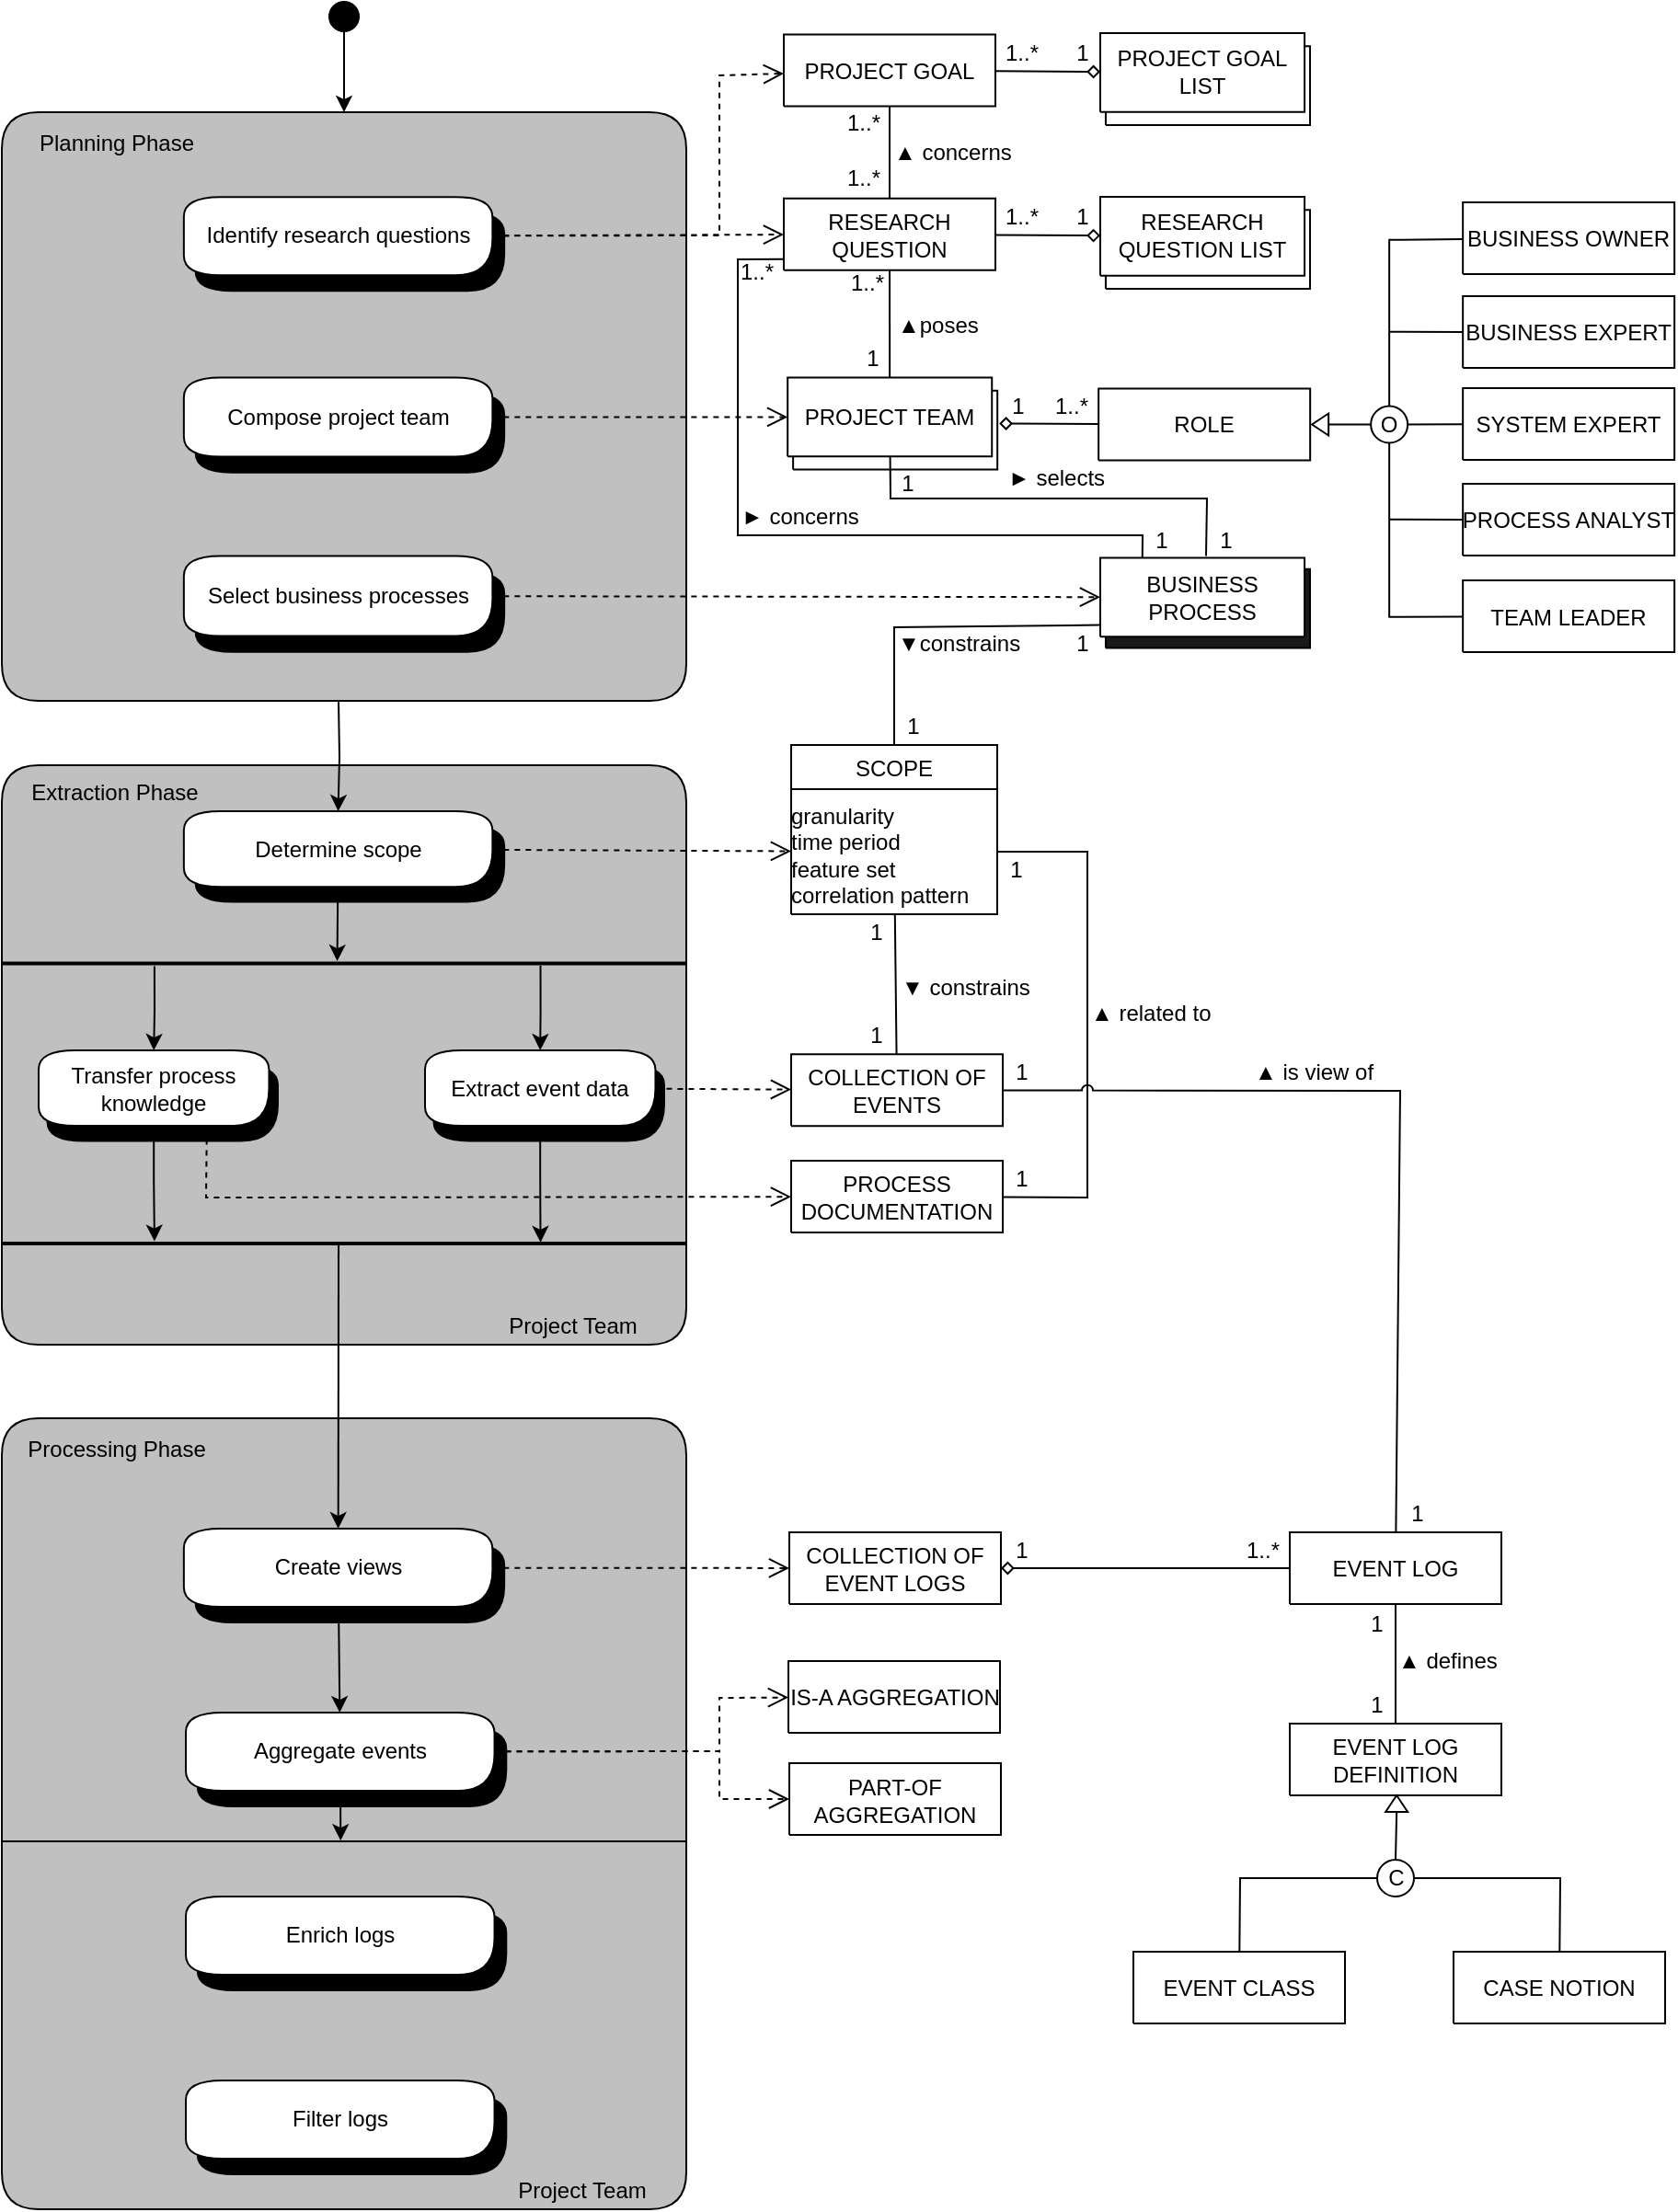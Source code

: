 <mxfile version="18.2.0" type="github">
  <diagram id="SHpENdd-WgaZAvgaDLae" name="Page-1">
    <mxGraphModel dx="1715" dy="447" grid="1" gridSize="10" guides="1" tooltips="1" connect="1" arrows="1" fold="1" page="1" pageScale="1" pageWidth="850" pageHeight="1100" math="0" shadow="0">
      <root>
        <mxCell id="0" />
        <mxCell id="1" parent="0" />
        <mxCell id="1AMB_EsV9tln2ZrjjmIT-2" style="vsdxID=5;fillColor=#C0C0C0;gradientColor=none;shape=stencil(nZBLDsIwDERP431wjlDKBThBRAyxCE2Vhu/pSTtFqrpg0Z1n5o0sDdlmCK4XYjOUnK7yVF8C2T0xaxcka6kX2ZZsc05ZLjndOw/du0qymRzx6OxGmo3Lp6N+BB4bmGjd0mP89kI2R++5baAPQKN2C/QXboL/oBvB1ft6THtgKY0Rcy7z9X7Vwva2/QI=);strokeColor=#000000;labelBackgroundColor=none;rounded=1;html=1;whiteSpace=wrap;" parent="1" vertex="1">
          <mxGeometry x="-60" y="280" width="372" height="319.998" as="geometry" />
        </mxCell>
        <mxCell id="1AMB_EsV9tln2ZrjjmIT-95" style="vsdxID=5;fillColor=#C0C0C0;gradientColor=none;shape=stencil(nZBLDsIwDERP431wjlDKBThBRAyxCE2Vhu/pSTtFqrpg0Z1n5o0sDdlmCK4XYjOUnK7yVF8C2T0xaxcka6kX2ZZsc05ZLjndOw/du0qymRzx6OxGmo3Lp6N+BB4bmGjd0mP89kI2R++5baAPQKN2C/QXboL/oBvB1ft6THtgKY0Rcy7z9X7Vwva2/QI=);strokeColor=#000000;labelBackgroundColor=none;rounded=1;html=1;whiteSpace=wrap;" parent="1" vertex="1">
          <mxGeometry x="-60" y="635" width="372" height="315" as="geometry" />
        </mxCell>
        <mxCell id="1AMB_EsV9tln2ZrjjmIT-93" style="edgeStyle=orthogonalEdgeStyle;rounded=0;orthogonalLoop=1;jettySize=auto;html=1;" parent="1" source="1AMB_EsV9tln2ZrjjmIT-1" target="1AMB_EsV9tln2ZrjjmIT-2" edge="1">
          <mxGeometry relative="1" as="geometry" />
        </mxCell>
        <mxCell id="1AMB_EsV9tln2ZrjjmIT-1" style="vsdxID=5;fillColor=#000000;gradientColor=none;shape=stencil(vVFBDgIhDHwNRxKE+IJ1/Ufjll0iLpuCLv5eSDWKevLgbaYznTatMF2cYEGhVUwUjri6IU3C7ITWbp6QXCpImF6YzgbCkcJ5HpgvUJ0VncKlJmTuU7VDqyuzLdM9O4EORaLcaIpa7yNoo75GqSwhuygpJEguzM1UDzSiLGOk9TDec1iKK+LyUf5lsf+tVcDzzNZ5z1961d/fUkr8UtPfAA==);strokeColor=#000000;labelBackgroundColor=none;rounded=0;html=1;whiteSpace=wrap;" parent="1" vertex="1">
          <mxGeometry x="118" y="220" width="16" height="16" as="geometry" />
        </mxCell>
        <mxCell id="1AMB_EsV9tln2ZrjjmIT-23" value="RESEARCH QUESTION" style="verticalAlign=middle;align=center;vsdxID=5;fillColor=#FFFFFF;gradientColor=none;shape=stencil(nZBLDoAgDERP0z3SIyjew0SURgSD+Lu9kMZoXLhwN9O+tukAlrNpJg1SzDH4QW/URgNYgZTkjA4UkwJUgGXng+6DX1zLfmoymdXo17xh5zmRJ6Q42BWCfc2oJfdAr+Yv+AP9Cb7OJ3H/2JG1HNGz/84klThPVCc=);strokeColor=#000000;spacingTop=1;spacingLeft=-2;spacingRight=-2;labelBackgroundColor=none;rounded=0;html=1;whiteSpace=wrap;" parent="1" vertex="1">
          <mxGeometry x="365" y="326.83" width="115" height="39" as="geometry" />
        </mxCell>
        <mxCell id="1AMB_EsV9tln2ZrjjmIT-39" value="BUSINESS EXPERT" style="verticalAlign=middle;align=center;vsdxID=5;fillColor=#FFFFFF;gradientColor=none;shape=stencil(nZBLDoAgDERP0z3SIyjew0SURgSD+Lu9kMZoXLhwN9O+tukAlrNpJg1SzDH4QW/URgNYgZTkjA4UkwJUgGXng+6DX1zLfmoymdXo17xh5zmRJ6Q42BWCfc2oJfdAr+Yv+AP9Cb7OJ3H/2JG1HNGz/84klThPVCc=);strokeColor=#000000;spacingTop=1;spacingLeft=-2;spacingRight=-2;labelBackgroundColor=none;rounded=0;html=1;whiteSpace=wrap;" parent="1" vertex="1">
          <mxGeometry x="734.08" y="380" width="115" height="39" as="geometry" />
        </mxCell>
        <mxCell id="1AMB_EsV9tln2ZrjjmIT-40" style="vsdxID=5;fillColor=none;gradientColor=none;strokeColor=none;labelBackgroundColor=none;rounded=0;html=1;whiteSpace=wrap;" parent="1" vertex="1">
          <mxGeometry x="537" y="326" width="115" height="50" as="geometry" />
        </mxCell>
        <mxCell id="1AMB_EsV9tln2ZrjjmIT-41" value="" style="verticalAlign=middle;align=center;vsdxID=6;fillColor=#FFFFFF;gradientColor=none;shape=stencil(nZBLDoAgDERP0z3SIyjew0SURgSD+Lu9kMZoXLhwN9O+tukAlrNpJg1SzDH4QW/URgNYgZTkjA4UkwJUgGXng+6DX1zLfmoymdXo17xh5zmRJ6Q42BWCfc2oJfdAr+Yv+AP9Cb7OJ3H/2JG1HNGz/84klThPVCc=);strokeColor=#000000;spacingLeft=-2;spacingRight=-2;labelBackgroundColor=none;rounded=0;html=1;whiteSpace=wrap;" parent="1AMB_EsV9tln2ZrjjmIT-40" vertex="1">
          <mxGeometry x="2.974" y="7.143" width="111.034" height="42.857" as="geometry" />
        </mxCell>
        <mxCell id="1AMB_EsV9tln2ZrjjmIT-42" value="RESEARCH QUESTION LIST" style="verticalAlign=middle;align=center;vsdxID=7;fillColor=#FFFFFF;gradientColor=none;shape=stencil(nZBLDoAgDERP0z3SIyjew0SURgSD+Lu9kMZoXLhwN9O+tukAlrNpJg1SzDH4QW/URgNYgZTkjA4UkwJUgGXng+6DX1zLfmoymdXo17xh5zmRJ6Q42BWCfc2oJfdAr+Yv+AP9Cb7OJ3H/2JG1HNGz/84klThPVCc=);strokeColor=#000000;spacingLeft=-2;spacingRight=-2;labelBackgroundColor=none;rounded=0;html=1;whiteSpace=wrap;" parent="1AMB_EsV9tln2ZrjjmIT-40" vertex="1">
          <mxGeometry width="111.034" height="42.857" as="geometry" />
        </mxCell>
        <mxCell id="1AMB_EsV9tln2ZrjjmIT-43" style="vsdxID=5;edgeStyle=none;startArrow=none;endFill=0;endArrow=diamond;startSize=5;endSize=5;strokeColor=#000000;spacingTop=0;spacingBottom=0;spacingLeft=0;spacingRight=0;verticalAlign=middle;html=1;labelBackgroundColor=#FFFFFF;rounded=0;" parent="1" source="1AMB_EsV9tln2ZrjjmIT-23" target="1AMB_EsV9tln2ZrjjmIT-42" edge="1">
          <mxGeometry y="-1069" relative="1" as="geometry">
            <mxPoint y="-1069" as="offset" />
            <Array as="points" />
            <mxPoint x="550" y="560.83" as="sourcePoint" />
            <mxPoint x="802" y="460.83" as="targetPoint" />
          </mxGeometry>
        </mxCell>
        <mxCell id="1AMB_EsV9tln2ZrjjmIT-45" value="1..*" style="text;html=1;align=center;verticalAlign=middle;resizable=0;points=[];autosize=1;strokeColor=none;fillColor=none;" parent="1" vertex="1">
          <mxGeometry x="479" y="327" width="30" height="20" as="geometry" />
        </mxCell>
        <mxCell id="1AMB_EsV9tln2ZrjjmIT-46" value="SYSTEM EXPERT" style="verticalAlign=middle;align=center;vsdxID=5;fillColor=#FFFFFF;gradientColor=none;shape=stencil(nZBLDoAgDERP0z3SIyjew0SURgSD+Lu9kMZoXLhwN9O+tukAlrNpJg1SzDH4QW/URgNYgZTkjA4UkwJUgGXng+6DX1zLfmoymdXo17xh5zmRJ6Q42BWCfc2oJfdAr+Yv+AP9Cb7OJ3H/2JG1HNGz/84klThPVCc=);strokeColor=#000000;spacingTop=1;spacingLeft=-2;spacingRight=-2;labelBackgroundColor=none;rounded=0;html=1;whiteSpace=wrap;" parent="1" vertex="1">
          <mxGeometry x="734.08" y="430.0" width="115" height="39" as="geometry" />
        </mxCell>
        <mxCell id="1AMB_EsV9tln2ZrjjmIT-47" value="BUSINESS OWNER" style="verticalAlign=middle;align=center;vsdxID=5;fillColor=#FFFFFF;gradientColor=none;shape=stencil(nZBLDoAgDERP0z3SIyjew0SURgSD+Lu9kMZoXLhwN9O+tukAlrNpJg1SzDH4QW/URgNYgZTkjA4UkwJUgGXng+6DX1zLfmoymdXo17xh5zmRJ6Q42BWCfc2oJfdAr+Yv+AP9Cb7OJ3H/2JG1HNGz/84klThPVCc=);strokeColor=#000000;spacingTop=1;spacingLeft=-2;spacingRight=-2;labelBackgroundColor=none;rounded=0;html=1;whiteSpace=wrap;" parent="1" vertex="1">
          <mxGeometry x="734.08" y="329" width="115" height="39" as="geometry" />
        </mxCell>
        <mxCell id="1AMB_EsV9tln2ZrjjmIT-48" value="PROCESS ANALYST" style="verticalAlign=middle;align=center;vsdxID=5;fillColor=#FFFFFF;gradientColor=none;shape=stencil(nZBLDoAgDERP0z3SIyjew0SURgSD+Lu9kMZoXLhwN9O+tukAlrNpJg1SzDH4QW/URgNYgZTkjA4UkwJUgGXng+6DX1zLfmoymdXo17xh5zmRJ6Q42BWCfc2oJfdAr+Yv+AP9Cb7OJ3H/2JG1HNGz/84klThPVCc=);strokeColor=#000000;spacingTop=1;spacingLeft=-2;spacingRight=-2;labelBackgroundColor=none;rounded=0;html=1;whiteSpace=wrap;" parent="1" vertex="1">
          <mxGeometry x="734.08" y="482.0" width="115" height="39" as="geometry" />
        </mxCell>
        <mxCell id="1AMB_EsV9tln2ZrjjmIT-54" style="vsdxID=5;edgeStyle=none;startArrow=none;endArrow=none;startSize=5;endSize=5;strokeColor=#000000;spacingTop=0;spacingBottom=0;spacingLeft=0;spacingRight=0;verticalAlign=middle;html=1;labelBackgroundColor=#FFFFFF;rounded=0;" parent="1" source="1AMB_EsV9tln2ZrjjmIT-39" edge="1">
          <mxGeometry y="-1149" relative="1" as="geometry">
            <mxPoint y="-1149" as="offset" />
            <Array as="points" />
            <mxPoint x="664.08" y="458.75" as="sourcePoint" />
            <mxPoint x="694.08" y="399.42" as="targetPoint" />
          </mxGeometry>
        </mxCell>
        <mxCell id="1AMB_EsV9tln2ZrjjmIT-56" style="vsdxID=5;edgeStyle=none;startArrow=none;endArrow=none;startSize=5;endSize=5;strokeColor=#000000;spacingTop=0;spacingBottom=0;spacingLeft=0;spacingRight=0;verticalAlign=middle;html=1;labelBackgroundColor=#FFFFFF;rounded=0;entryX=1;entryY=0.5;entryDx=0;entryDy=0;" parent="1" source="1AMB_EsV9tln2ZrjjmIT-46" target="1AMB_EsV9tln2ZrjjmIT-79" edge="1">
          <mxGeometry y="-1149" relative="1" as="geometry">
            <mxPoint y="-1149" as="offset" />
            <Array as="points" />
            <mxPoint x="754.08" y="404.75" as="sourcePoint" />
            <mxPoint x="694.08" y="436.75" as="targetPoint" />
          </mxGeometry>
        </mxCell>
        <mxCell id="1AMB_EsV9tln2ZrjjmIT-59" value="TEAM LEADER" style="verticalAlign=middle;align=center;vsdxID=5;fillColor=#FFFFFF;gradientColor=none;shape=stencil(nZBLDoAgDERP0z3SIyjew0SURgSD+Lu9kMZoXLhwN9O+tukAlrNpJg1SzDH4QW/URgNYgZTkjA4UkwJUgGXng+6DX1zLfmoymdXo17xh5zmRJ6Q42BWCfc2oJfdAr+Yv+AP9Cb7OJ3H/2JG1HNGz/84klThPVCc=);strokeColor=#000000;spacingTop=1;spacingLeft=-2;spacingRight=-2;labelBackgroundColor=none;rounded=0;html=1;whiteSpace=wrap;" parent="1" vertex="1">
          <mxGeometry x="734.08" y="534.5" width="115" height="39" as="geometry" />
        </mxCell>
        <mxCell id="1AMB_EsV9tln2ZrjjmIT-63" style="vsdxID=5;edgeStyle=none;startArrow=none;endArrow=none;startSize=5;endSize=5;strokeColor=#000000;spacingTop=0;spacingBottom=0;spacingLeft=0;spacingRight=0;verticalAlign=middle;html=1;labelBackgroundColor=#FFFFFF;rounded=0;entryX=0.5;entryY=1;entryDx=0;entryDy=0;" parent="1" source="1AMB_EsV9tln2ZrjjmIT-59" target="1AMB_EsV9tln2ZrjjmIT-79" edge="1">
          <mxGeometry y="-1149" relative="1" as="geometry">
            <mxPoint y="-1149" as="offset" />
            <Array as="points">
              <mxPoint x="694.08" y="554.42" />
            </Array>
            <mxPoint x="744.08" y="433.75" as="sourcePoint" />
            <mxPoint x="694.08" y="528.75" as="targetPoint" />
          </mxGeometry>
        </mxCell>
        <mxCell id="1AMB_EsV9tln2ZrjjmIT-76" value="1" style="text;html=1;align=center;verticalAlign=middle;resizable=0;points=[];autosize=1;strokeColor=none;fillColor=none;" parent="1" vertex="1">
          <mxGeometry x="517" y="327.0" width="20" height="20" as="geometry" />
        </mxCell>
        <mxCell id="1AMB_EsV9tln2ZrjjmIT-77" value="ROLE" style="verticalAlign=middle;align=center;vsdxID=5;fillColor=#FFFFFF;gradientColor=none;shape=stencil(nZBLDoAgDERP0z3SIyjew0SURgSD+Lu9kMZoXLhwN9O+tukAlrNpJg1SzDH4QW/URgNYgZTkjA4UkwJUgGXng+6DX1zLfmoymdXo17xh5zmRJ6Q42BWCfc2oJfdAr+Yv+AP9Cb7OJ3H/2JG1HNGz/84klThPVCc=);strokeColor=#000000;spacingTop=1;spacingLeft=-2;spacingRight=-2;labelBackgroundColor=none;rounded=0;html=1;whiteSpace=wrap;" parent="1" vertex="1">
          <mxGeometry x="536.08" y="430.25" width="115" height="39" as="geometry" />
        </mxCell>
        <mxCell id="1AMB_EsV9tln2ZrjjmIT-78" style="vsdxID=5;edgeStyle=none;startArrow=none;endFill=0;endArrow=diamond;startSize=5;endSize=5;strokeColor=#000000;spacingTop=0;spacingBottom=0;spacingLeft=0;spacingRight=0;verticalAlign=middle;html=1;labelBackgroundColor=#FFFFFF;rounded=0;entryX=1;entryY=0.5;entryDx=0;entryDy=0;" parent="1" source="1AMB_EsV9tln2ZrjjmIT-77" edge="1">
          <mxGeometry y="-1069" relative="1" as="geometry">
            <mxPoint y="-1069" as="offset" />
            <Array as="points" />
            <mxPoint x="549.08" y="534.42" as="sourcePoint" />
            <mxPoint x="482.08" y="449.25" as="targetPoint" />
          </mxGeometry>
        </mxCell>
        <mxCell id="1AMB_EsV9tln2ZrjjmIT-80" style="vsdxID=5;edgeStyle=none;startArrow=none;endArrow=none;startSize=5;endSize=5;strokeColor=#000000;spacingTop=0;spacingBottom=0;spacingLeft=0;spacingRight=0;verticalAlign=middle;html=1;labelBackgroundColor=#FFFFFF;rounded=0;exitX=0.5;exitY=0;exitDx=0;exitDy=0;" parent="1" source="1AMB_EsV9tln2ZrjjmIT-79" target="1AMB_EsV9tln2ZrjjmIT-47" edge="1">
          <mxGeometry y="-1149" relative="1" as="geometry">
            <mxPoint y="-1149" as="offset" />
            <Array as="points">
              <mxPoint x="694.08" y="349.42" />
            </Array>
            <mxPoint x="549.08" y="459.42" as="sourcePoint" />
            <mxPoint x="709.08" y="479.42" as="targetPoint" />
          </mxGeometry>
        </mxCell>
        <mxCell id="1AMB_EsV9tln2ZrjjmIT-88" value="" style="group" parent="1" vertex="1" connectable="0">
          <mxGeometry x="652.08" y="414.75" width="52" height="20" as="geometry" />
        </mxCell>
        <mxCell id="1AMB_EsV9tln2ZrjjmIT-79" value="O" style="ellipse;whiteSpace=wrap;html=1;aspect=fixed;" parent="1AMB_EsV9tln2ZrjjmIT-88" vertex="1">
          <mxGeometry x="32" y="25" width="20" height="20" as="geometry" />
        </mxCell>
        <mxCell id="1AMB_EsV9tln2ZrjjmIT-82" value="" style="triangle;whiteSpace=wrap;html=1;direction=west;" parent="1AMB_EsV9tln2ZrjjmIT-88" vertex="1">
          <mxGeometry y="29.0" width="9" height="12" as="geometry" />
        </mxCell>
        <mxCell id="1AMB_EsV9tln2ZrjjmIT-84" style="vsdxID=5;edgeStyle=none;startArrow=none;endArrow=none;startSize=5;endSize=5;strokeColor=#000000;spacingTop=0;spacingBottom=0;spacingLeft=0;spacingRight=0;verticalAlign=middle;html=1;labelBackgroundColor=#FFFFFF;rounded=0;exitX=0;exitY=0.5;exitDx=0;exitDy=0;entryX=0;entryY=0.5;entryDx=0;entryDy=0;" parent="1AMB_EsV9tln2ZrjjmIT-88" source="1AMB_EsV9tln2ZrjjmIT-82" target="1AMB_EsV9tln2ZrjjmIT-79" edge="1">
          <mxGeometry y="-1149" relative="1" as="geometry">
            <mxPoint y="-1149" as="offset" />
            <Array as="points" />
            <mxPoint x="-103" y="44.67" as="sourcePoint" />
            <mxPoint x="-133" y="154.67" as="targetPoint" />
          </mxGeometry>
        </mxCell>
        <mxCell id="1AMB_EsV9tln2ZrjjmIT-106" value="1" style="text;html=1;align=center;verticalAlign=middle;resizable=0;points=[];autosize=1;strokeColor=none;fillColor=none;" parent="1" vertex="1">
          <mxGeometry x="482.08" y="430.0" width="20" height="20" as="geometry" />
        </mxCell>
        <mxCell id="1AMB_EsV9tln2ZrjjmIT-107" value="1..*" style="text;html=1;align=center;verticalAlign=middle;resizable=0;points=[];autosize=1;strokeColor=none;fillColor=none;" parent="1" vertex="1">
          <mxGeometry x="506.08" y="430.25" width="30" height="20" as="geometry" />
        </mxCell>
        <mxCell id="1AMB_EsV9tln2ZrjjmIT-108" style="vsdxID=5;fillColor=none;gradientColor=none;strokeColor=none;spacingTop=-3;spacingBottom=-3;spacingLeft=-3;spacingRight=-3;labelBackgroundColor=none;rounded=0;html=1;whiteSpace=wrap;" parent="1" vertex="1">
          <mxGeometry x="369" y="624" width="112" height="92" as="geometry" />
        </mxCell>
        <mxCell id="1AMB_EsV9tln2ZrjjmIT-109" value="SCOPE" style="verticalAlign=middle;align=center;vsdxID=7;fillColor=#FFFFFF;gradientColor=none;shape=stencil(nZBLDoAgDERP0z3SIyjew0SURgSD+Lu9kMZoXLhwN9O+tukAlrNpJg1SzDH4QW/URgNYgZTkjA4UkwJUgGXng+6DX1zLfmoymdXo17xh5zmRJ6Q42BWCfc2oJfdAr+Yv+AP9Cb7OJ3H/2JG1HNGz/84klThPVCc=);strokeColor=#000000;spacingTop=1;spacingLeft=-2;spacingRight=-2;labelBackgroundColor=none;rounded=0;html=1;whiteSpace=wrap;" parent="1AMB_EsV9tln2ZrjjmIT-108" vertex="1">
          <mxGeometry width="112" height="24" as="geometry" />
        </mxCell>
        <mxCell id="1AMB_EsV9tln2ZrjjmIT-110" value="&lt;div&gt;granularity&lt;/div&gt;&lt;div&gt;time period&lt;/div&gt;&lt;div&gt;feature set&lt;br&gt;&lt;/div&gt;&lt;div&gt;correlation pattern&lt;br&gt;&lt;/div&gt;" style="verticalAlign=top;align=left;vsdxID=8;fillColor=#FFFFFF;gradientColor=none;shape=stencil(nZBLDoAgDERP0z3SIyjew0SURgSD+Lu9kMZoXLhwN9O+tukAlrNpJg1SzDH4QW/URgNYgZTkjA4UkwJUgGXng+6DX1zLfmoymdXo17xh5zmRJ6Q42BWCfc2oJfdAr+Yv+AP9Cb7OJ3H/2JG1HNGz/84klThPVCc=);strokeColor=#000000;spacingTop=1;spacingLeft=-2;spacingRight=-2;labelBackgroundColor=none;rounded=0;html=1;whiteSpace=wrap;" parent="1AMB_EsV9tln2ZrjjmIT-108" vertex="1">
          <mxGeometry y="24" width="112" height="68" as="geometry" />
        </mxCell>
        <mxCell id="1AMB_EsV9tln2ZrjjmIT-114" value="&lt;div align=&quot;left&quot;&gt;► selects&lt;/div&gt;" style="text;html=1;align=left;verticalAlign=middle;resizable=0;points=[];autosize=1;strokeColor=none;fillColor=none;rotation=0;" parent="1" vertex="1">
          <mxGeometry x="485" y="469.25" width="70" height="20" as="geometry" />
        </mxCell>
        <mxCell id="1AMB_EsV9tln2ZrjjmIT-115" style="vsdxID=5;edgeStyle=none;startArrow=none;endArrow=none;startSize=5;endSize=5;strokeColor=#000000;spacingTop=0;spacingBottom=0;spacingLeft=0;spacingRight=0;verticalAlign=middle;html=1;labelBackgroundColor=#FFFFFF;rounded=0;fontSize=18;entryX=0;entryY=0.846;entryDx=0;entryDy=0;entryPerimeter=0;exitX=0.199;exitY=0.021;exitDx=0;exitDy=0;exitPerimeter=0;" parent="1" target="1AMB_EsV9tln2ZrjjmIT-23" edge="1" source="xllEy8jL0NuWVvfhMCPy-58">
          <mxGeometry y="-1149" relative="1" as="geometry">
            <mxPoint y="-1149" as="offset" />
            <Array as="points">
              <mxPoint x="560" y="510" />
              <mxPoint x="340" y="510" />
              <mxPoint x="340" y="360" />
            </Array>
            <mxPoint x="530" y="510" as="sourcePoint" />
            <mxPoint x="500" y="370" as="targetPoint" />
          </mxGeometry>
        </mxCell>
        <mxCell id="1AMB_EsV9tln2ZrjjmIT-117" value="&lt;div align=&quot;left&quot;&gt;► concerns&lt;br&gt;&lt;/div&gt;" style="text;html=1;align=left;verticalAlign=middle;resizable=0;points=[];autosize=1;strokeColor=none;fillColor=none;rotation=0;" parent="1" vertex="1">
          <mxGeometry x="340" y="489.83" width="80" height="20" as="geometry" />
        </mxCell>
        <mxCell id="1AMB_EsV9tln2ZrjjmIT-118" style="vsdxID=5;edgeStyle=none;startArrow=none;endArrow=none;startSize=5;endSize=5;strokeColor=#000000;spacingTop=0;spacingBottom=0;spacingLeft=0;spacingRight=0;verticalAlign=middle;html=1;labelBackgroundColor=#FFFFFF;rounded=0;" parent="1" source="1AMB_EsV9tln2ZrjjmIT-48" edge="1">
          <mxGeometry y="-1149" relative="1" as="geometry">
            <mxPoint y="-1149" as="offset" />
            <Array as="points" />
            <mxPoint x="729.08" y="501.45" as="sourcePoint" />
            <mxPoint x="694.08" y="501.42" as="targetPoint" />
          </mxGeometry>
        </mxCell>
        <mxCell id="1AMB_EsV9tln2ZrjjmIT-119" value="1..*" style="text;html=1;align=center;verticalAlign=middle;resizable=0;points=[];autosize=1;strokeColor=none;fillColor=none;" parent="1" vertex="1">
          <mxGeometry x="335" y="357.11" width="30" height="20" as="geometry" />
        </mxCell>
        <mxCell id="1AMB_EsV9tln2ZrjjmIT-120" value="1" style="text;html=1;align=center;verticalAlign=middle;resizable=0;points=[];autosize=1;strokeColor=none;fillColor=none;" parent="1" vertex="1">
          <mxGeometry x="560" y="502.5" width="20" height="20" as="geometry" />
        </mxCell>
        <mxCell id="1AMB_EsV9tln2ZrjjmIT-123" style="vsdxID=5;edgeStyle=none;startArrow=none;endArrow=none;startSize=5;endSize=5;strokeColor=#000000;spacingTop=0;spacingBottom=0;spacingLeft=0;spacingRight=0;verticalAlign=middle;html=1;labelBackgroundColor=#FFFFFF;rounded=0;" parent="1" source="xllEy8jL0NuWVvfhMCPy-63" target="1AMB_EsV9tln2ZrjjmIT-23" edge="1">
          <mxGeometry y="-1149" relative="1" as="geometry">
            <mxPoint y="-1149" as="offset" />
            <Array as="points" />
            <mxPoint x="423.513" y="421.83" as="sourcePoint" />
            <mxPoint x="404.517" y="369.997" as="targetPoint" />
          </mxGeometry>
        </mxCell>
        <mxCell id="1AMB_EsV9tln2ZrjjmIT-124" value="&lt;div align=&quot;left&quot;&gt;▲poses&lt;/div&gt;" style="text;html=1;align=left;verticalAlign=middle;resizable=0;points=[];autosize=1;strokeColor=none;fillColor=none;rotation=0;" parent="1" vertex="1">
          <mxGeometry x="425" y="386.14" width="60" height="20" as="geometry" />
        </mxCell>
        <mxCell id="1AMB_EsV9tln2ZrjjmIT-125" value="1..*" style="text;html=1;align=center;verticalAlign=middle;resizable=0;points=[];autosize=1;strokeColor=none;fillColor=none;" parent="1" vertex="1">
          <mxGeometry x="395" y="362.83" width="30" height="20" as="geometry" />
        </mxCell>
        <mxCell id="1AMB_EsV9tln2ZrjjmIT-126" value="1" style="text;html=1;align=center;verticalAlign=middle;resizable=0;points=[];autosize=1;strokeColor=none;fillColor=none;" parent="1" vertex="1">
          <mxGeometry x="403" y="403.83" width="20" height="20" as="geometry" />
        </mxCell>
        <mxCell id="1AMB_EsV9tln2ZrjjmIT-130" style="vsdxID=5;edgeStyle=none;startArrow=none;endArrow=none;startSize=5;endSize=5;strokeColor=#000000;spacingTop=0;spacingBottom=0;spacingLeft=0;spacingRight=0;verticalAlign=middle;html=1;labelBackgroundColor=#FFFFFF;rounded=0;jumpStyle=arc;" parent="1" edge="1" target="1AMB_EsV9tln2ZrjjmIT-110" source="xllEy8jL0NuWVvfhMCPy-42">
          <mxGeometry y="-1149" relative="1" as="geometry">
            <mxPoint y="-1149" as="offset" />
            <Array as="points" />
            <mxPoint x="413.513" y="783.5" as="sourcePoint" />
            <mxPoint x="413.503" y="727.5" as="targetPoint" />
          </mxGeometry>
        </mxCell>
        <mxCell id="1AMB_EsV9tln2ZrjjmIT-131" value="&lt;div align=&quot;left&quot;&gt;▼ constrains&lt;/div&gt;" style="text;html=1;align=left;verticalAlign=middle;resizable=0;points=[];autosize=1;strokeColor=none;fillColor=none;rotation=0;" parent="1" vertex="1">
          <mxGeometry x="427" y="745.5" width="90" height="20" as="geometry" />
        </mxCell>
        <mxCell id="1AMB_EsV9tln2ZrjjmIT-132" value="1" style="text;html=1;align=center;verticalAlign=middle;resizable=0;points=[];autosize=1;strokeColor=none;fillColor=none;" parent="1" vertex="1">
          <mxGeometry x="405" y="716" width="20" height="20" as="geometry" />
        </mxCell>
        <mxCell id="1AMB_EsV9tln2ZrjjmIT-133" value="1" style="text;html=1;align=center;verticalAlign=middle;resizable=0;points=[];autosize=1;strokeColor=none;fillColor=none;" parent="1" vertex="1">
          <mxGeometry x="405.08" y="772.13" width="20" height="20" as="geometry" />
        </mxCell>
        <mxCell id="xllEy8jL0NuWVvfhMCPy-7" style="vsdxID=5;fillColor=none;gradientColor=none;strokeColor=none;labelBackgroundColor=none;rounded=0;html=1;whiteSpace=wrap;" vertex="1" parent="1">
          <mxGeometry x="38.925" y="660.038" width="174.15" height="49.262" as="geometry" />
        </mxCell>
        <mxCell id="xllEy8jL0NuWVvfhMCPy-8" value="" style="verticalAlign=middle;align=center;vsdxID=6;fillColor=#000000;gradientColor=none;shape=stencil(nZBLDsIwDERP431wjlDKBThBRAyxCE2Vhu/pSTtFqrpg0Z1n5o0sDdlmCK4XYjOUnK7yVF8C2T0xaxcka6kX2ZZsc05ZLjndOw/du0qymRzx6OxGmo3Lp6N+BB4bmGjd0mP89kI2R++5baAPQKN2C/QXboL/oBvB1ft6THtgKY0Rcy7z9X7Vwva2/QI=);strokeColor=#000000;labelBackgroundColor=none;rounded=1;html=1;whiteSpace=wrap;" vertex="1" parent="xllEy8jL0NuWVvfhMCPy-7">
          <mxGeometry x="6.391" y="8.21" width="167.759" height="41.051" as="geometry" />
        </mxCell>
        <mxCell id="xllEy8jL0NuWVvfhMCPy-9" value="Determine scope" style="verticalAlign=middle;align=center;vsdxID=7;fillColor=#FFFFFF;gradientColor=none;shape=stencil(nZBLDsIwDERP431wjlDKBThBRAyxCE2Vhu/pSTtFqrpg0Z1n5o0sDdlmCK4XYjOUnK7yVF8C2T0xaxcka6kX2ZZsc05ZLjndOw/du0qymRzx6OxGmo3Lp6N+BB4bmGjd0mP89kI2R++5baAPQKN2C/QXboL/oBvB1ft6THtgKY0Rcy7z9X7Vwva2/QI=);strokeColor=#000000;labelBackgroundColor=none;rounded=1;html=1;whiteSpace=wrap;" vertex="1" parent="xllEy8jL0NuWVvfhMCPy-7">
          <mxGeometry width="167.759" height="41.051" as="geometry" />
        </mxCell>
        <mxCell id="xllEy8jL0NuWVvfhMCPy-10" style="vsdxID=5;fillColor=none;gradientColor=none;strokeColor=none;labelBackgroundColor=none;rounded=0;html=1;whiteSpace=wrap;" vertex="1" parent="1">
          <mxGeometry x="-40" y="790.004" width="130" height="49.258" as="geometry" />
        </mxCell>
        <mxCell id="xllEy8jL0NuWVvfhMCPy-11" value="" style="verticalAlign=middle;align=center;vsdxID=6;fillColor=#000000;gradientColor=none;shape=stencil(nZBLDsIwDERP431wjlDKBThBRAyxCE2Vhu/pSTtFqrpg0Z1n5o0sDdlmCK4XYjOUnK7yVF8C2T0xaxcka6kX2ZZsc05ZLjndOw/du0qymRzx6OxGmo3Lp6N+BB4bmGjd0mP89kI2R++5baAPQKN2C/QXboL/oBvB1ft6THtgKY0Rcy7z9X7Vwva2/QI=);strokeColor=#000000;labelBackgroundColor=none;rounded=1;html=1;whiteSpace=wrap;" vertex="1" parent="xllEy8jL0NuWVvfhMCPy-10">
          <mxGeometry x="4.771" y="8.21" width="125.229" height="41.049" as="geometry" />
        </mxCell>
        <mxCell id="xllEy8jL0NuWVvfhMCPy-12" value="Transfer process knowledge" style="verticalAlign=middle;align=center;vsdxID=7;fillColor=#FFFFFF;gradientColor=none;shape=stencil(nZBLDsIwDERP431wjlDKBThBRAyxCE2Vhu/pSTtFqrpg0Z1n5o0sDdlmCK4XYjOUnK7yVF8C2T0xaxcka6kX2ZZsc05ZLjndOw/du0qymRzx6OxGmo3Lp6N+BB4bmGjd0mP89kI2R++5baAPQKN2C/QXboL/oBvB1ft6THtgKY0Rcy7z9X7Vwva2/QI=);strokeColor=#000000;labelBackgroundColor=none;rounded=1;html=1;whiteSpace=wrap;" vertex="1" parent="xllEy8jL0NuWVvfhMCPy-10">
          <mxGeometry width="125.229" height="41.049" as="geometry" />
        </mxCell>
        <mxCell id="xllEy8jL0NuWVvfhMCPy-13" style="vsdxID=5;fillColor=none;gradientColor=none;strokeColor=none;labelBackgroundColor=none;rounded=0;html=1;whiteSpace=wrap;" vertex="1" parent="1">
          <mxGeometry x="170" y="790.004" width="130" height="49.258" as="geometry" />
        </mxCell>
        <mxCell id="xllEy8jL0NuWVvfhMCPy-14" value="" style="verticalAlign=middle;align=center;vsdxID=6;fillColor=#000000;gradientColor=none;shape=stencil(nZBLDsIwDERP431wjlDKBThBRAyxCE2Vhu/pSTtFqrpg0Z1n5o0sDdlmCK4XYjOUnK7yVF8C2T0xaxcka6kX2ZZsc05ZLjndOw/du0qymRzx6OxGmo3Lp6N+BB4bmGjd0mP89kI2R++5baAPQKN2C/QXboL/oBvB1ft6THtgKY0Rcy7z9X7Vwva2/QI=);strokeColor=#000000;labelBackgroundColor=none;rounded=1;html=1;whiteSpace=wrap;" vertex="1" parent="xllEy8jL0NuWVvfhMCPy-13">
          <mxGeometry x="4.771" y="8.21" width="125.229" height="41.049" as="geometry" />
        </mxCell>
        <mxCell id="xllEy8jL0NuWVvfhMCPy-15" value="Extract event data" style="verticalAlign=middle;align=center;vsdxID=7;fillColor=#FFFFFF;gradientColor=none;shape=stencil(nZBLDsIwDERP431wjlDKBThBRAyxCE2Vhu/pSTtFqrpg0Z1n5o0sDdlmCK4XYjOUnK7yVF8C2T0xaxcka6kX2ZZsc05ZLjndOw/du0qymRzx6OxGmo3Lp6N+BB4bmGjd0mP89kI2R++5baAPQKN2C/QXboL/oBvB1ft6THtgKY0Rcy7z9X7Vwva2/QI=);strokeColor=#000000;labelBackgroundColor=none;rounded=1;html=1;whiteSpace=wrap;" vertex="1" parent="xllEy8jL0NuWVvfhMCPy-13">
          <mxGeometry width="125.229" height="41.049" as="geometry" />
        </mxCell>
        <mxCell id="1AMB_EsV9tln2ZrjjmIT-111" style="vsdxID=5;edgeStyle=none;dashed=1;startArrow=none;endArrow=open;startSize=9;endSize=9;strokeColor=#000000;spacingTop=0;spacingBottom=0;spacingLeft=0;spacingRight=0;verticalAlign=middle;html=1;labelBackgroundColor=#FFFFFF;rounded=0;" parent="1" source="xllEy8jL0NuWVvfhMCPy-9" target="1AMB_EsV9tln2ZrjjmIT-110" edge="1">
          <mxGeometry y="-1092" relative="1" as="geometry">
            <mxPoint x="36" y="-1115" as="offset" />
            <Array as="points" />
            <mxPoint x="206.684" y="686.202" as="sourcePoint" />
            <mxPoint x="420" y="615" as="targetPoint" />
          </mxGeometry>
        </mxCell>
        <mxCell id="1AMB_EsV9tln2ZrjjmIT-92" style="edgeStyle=orthogonalEdgeStyle;rounded=0;orthogonalLoop=1;jettySize=auto;html=1;" parent="1" target="xllEy8jL0NuWVvfhMCPy-9" edge="1">
          <mxGeometry relative="1" as="geometry">
            <mxPoint x="161" y="570" as="targetPoint" />
            <mxPoint x="123" y="600" as="sourcePoint" />
          </mxGeometry>
        </mxCell>
        <mxCell id="xllEy8jL0NuWVvfhMCPy-34" style="edgeStyle=orthogonalEdgeStyle;rounded=0;orthogonalLoop=1;jettySize=auto;html=1;exitX=0.223;exitY=0.642;exitDx=0;exitDy=0;exitPerimeter=0;" edge="1" parent="1" source="xllEy8jL0NuWVvfhMCPy-28" target="xllEy8jL0NuWVvfhMCPy-12">
          <mxGeometry relative="1" as="geometry">
            <mxPoint x="136" y="670.038" as="targetPoint" />
            <mxPoint x="23" y="750" as="sourcePoint" />
          </mxGeometry>
        </mxCell>
        <mxCell id="xllEy8jL0NuWVvfhMCPy-35" style="edgeStyle=orthogonalEdgeStyle;rounded=0;orthogonalLoop=1;jettySize=auto;html=1;exitX=0.787;exitY=0.604;exitDx=0;exitDy=0;exitPerimeter=0;" edge="1" parent="1" source="xllEy8jL0NuWVvfhMCPy-28" target="xllEy8jL0NuWVvfhMCPy-15">
          <mxGeometry relative="1" as="geometry">
            <mxPoint x="32.6" y="800.004" as="targetPoint" />
            <mxPoint x="32.956" y="754.23" as="sourcePoint" />
          </mxGeometry>
        </mxCell>
        <mxCell id="xllEy8jL0NuWVvfhMCPy-37" style="edgeStyle=none;rounded=0;orthogonalLoop=1;jettySize=auto;html=1;entryX=0.49;entryY=0.371;entryDx=0;entryDy=0;entryPerimeter=0;fillColor=#000000;" edge="1" parent="1" source="xllEy8jL0NuWVvfhMCPy-9" target="xllEy8jL0NuWVvfhMCPy-28">
          <mxGeometry relative="1" as="geometry" />
        </mxCell>
        <mxCell id="xllEy8jL0NuWVvfhMCPy-38" style="edgeStyle=orthogonalEdgeStyle;rounded=0;orthogonalLoop=1;jettySize=auto;html=1;entryX=0.223;entryY=0.377;entryDx=0;entryDy=0;entryPerimeter=0;" edge="1" parent="1" source="xllEy8jL0NuWVvfhMCPy-12" target="xllEy8jL0NuWVvfhMCPy-36">
          <mxGeometry relative="1" as="geometry">
            <mxPoint x="32.619" y="800.004" as="targetPoint" />
            <mxPoint x="32.956" y="754.23" as="sourcePoint" />
          </mxGeometry>
        </mxCell>
        <mxCell id="xllEy8jL0NuWVvfhMCPy-39" style="edgeStyle=orthogonalEdgeStyle;rounded=0;orthogonalLoop=1;jettySize=auto;html=1;entryX=0.787;entryY=0.444;entryDx=0;entryDy=0;entryPerimeter=0;" edge="1" parent="1" source="xllEy8jL0NuWVvfhMCPy-15" target="xllEy8jL0NuWVvfhMCPy-36">
          <mxGeometry relative="1" as="geometry">
            <mxPoint x="32.956" y="905.81" as="targetPoint" />
            <mxPoint x="32.6" y="841.053" as="sourcePoint" />
          </mxGeometry>
        </mxCell>
        <mxCell id="xllEy8jL0NuWVvfhMCPy-40" value="" style="group" vertex="1" connectable="0" parent="1">
          <mxGeometry x="-60" y="640.038" width="372" height="259.962" as="geometry" />
        </mxCell>
        <mxCell id="1AMB_EsV9tln2ZrjjmIT-96" value="Extraction Phase" style="text;html=1;align=center;verticalAlign=middle;resizable=0;points=[];autosize=1;strokeColor=none;fillColor=none;" parent="xllEy8jL0NuWVvfhMCPy-40" vertex="1">
          <mxGeometry x="6.159" width="110" height="20" as="geometry" />
        </mxCell>
        <mxCell id="xllEy8jL0NuWVvfhMCPy-28" value="" style="line;strokeWidth=2;html=1;" vertex="1" parent="xllEy8jL0NuWVvfhMCPy-40">
          <mxGeometry y="97.772" width="372" height="10" as="geometry" />
        </mxCell>
        <mxCell id="xllEy8jL0NuWVvfhMCPy-36" value="" style="line;strokeWidth=2;html=1;" vertex="1" parent="xllEy8jL0NuWVvfhMCPy-40">
          <mxGeometry y="249.962" width="372" height="10" as="geometry" />
        </mxCell>
        <mxCell id="xllEy8jL0NuWVvfhMCPy-42" value="COLLECTION OF EVENTS" style="verticalAlign=middle;align=center;vsdxID=5;fillColor=#FFFFFF;gradientColor=none;shape=stencil(nZBLDoAgDERP0z3SIyjew0SURgSD+Lu9kMZoXLhwN9O+tukAlrNpJg1SzDH4QW/URgNYgZTkjA4UkwJUgGXng+6DX1zLfmoymdXo17xh5zmRJ6Q42BWCfc2oJfdAr+Yv+AP9Cb7OJ3H/2JG1HNGz/84klThPVCc=);strokeColor=#000000;spacingTop=1;spacingLeft=-2;spacingRight=-2;labelBackgroundColor=none;rounded=0;html=1;whiteSpace=wrap;" vertex="1" parent="1">
          <mxGeometry x="369" y="792.13" width="115" height="39" as="geometry" />
        </mxCell>
        <mxCell id="1AMB_EsV9tln2ZrjjmIT-4" value="Planning Phase" style="text;html=1;align=center;verticalAlign=middle;resizable=0;points=[];autosize=1;strokeColor=none;fillColor=none;" parent="1" vertex="1">
          <mxGeometry x="-47.682" y="286.956" width="100" height="20" as="geometry" />
        </mxCell>
        <mxCell id="1AMB_EsV9tln2ZrjjmIT-7" style="vsdxID=5;fillColor=none;gradientColor=none;strokeColor=none;labelBackgroundColor=none;rounded=0;html=1;whiteSpace=wrap;" parent="1" vertex="1">
          <mxGeometry x="38.925" y="326.093" width="174.15" height="51.013" as="geometry" />
        </mxCell>
        <mxCell id="1AMB_EsV9tln2ZrjjmIT-8" value="" style="verticalAlign=middle;align=center;vsdxID=6;fillColor=#000000;gradientColor=none;shape=stencil(nZBLDsIwDERP431wjlDKBThBRAyxCE2Vhu/pSTtFqrpg0Z1n5o0sDdlmCK4XYjOUnK7yVF8C2T0xaxcka6kX2ZZsc05ZLjndOw/du0qymRzx6OxGmo3Lp6N+BB4bmGjd0mP89kI2R++5baAPQKN2C/QXboL/oBvB1ft6THtgKY0Rcy7z9X7Vwva2/QI=);strokeColor=#000000;labelBackgroundColor=none;rounded=1;html=1;whiteSpace=wrap;" parent="1AMB_EsV9tln2ZrjjmIT-7" vertex="1">
          <mxGeometry x="6.391" y="8.502" width="167.759" height="42.511" as="geometry" />
        </mxCell>
        <mxCell id="1AMB_EsV9tln2ZrjjmIT-9" value="Identify research questions" style="verticalAlign=middle;align=center;vsdxID=7;fillColor=#FFFFFF;gradientColor=none;shape=stencil(nZBLDsIwDERP431wjlDKBThBRAyxCE2Vhu/pSTtFqrpg0Z1n5o0sDdlmCK4XYjOUnK7yVF8C2T0xaxcka6kX2ZZsc05ZLjndOw/du0qymRzx6OxGmo3Lp6N+BB4bmGjd0mP89kI2R++5baAPQKN2C/QXboL/oBvB1ft6THtgKY0Rcy7z9X7Vwva2/QI=);strokeColor=#000000;labelBackgroundColor=none;rounded=1;html=1;whiteSpace=wrap;" parent="1AMB_EsV9tln2ZrjjmIT-7" vertex="1">
          <mxGeometry width="167.759" height="42.511" as="geometry" />
        </mxCell>
        <mxCell id="1AMB_EsV9tln2ZrjjmIT-13" style="vsdxID=5;fillColor=none;gradientColor=none;strokeColor=none;labelBackgroundColor=none;rounded=0;html=1;whiteSpace=wrap;" parent="1" vertex="1">
          <mxGeometry x="38.925" y="424.247" width="174.15" height="51.587" as="geometry" />
        </mxCell>
        <mxCell id="1AMB_EsV9tln2ZrjjmIT-14" value="" style="verticalAlign=middle;align=center;vsdxID=6;fillColor=#000000;gradientColor=none;shape=stencil(nZBLDsIwDERP431wjlDKBThBRAyxCE2Vhu/pSTtFqrpg0Z1n5o0sDdlmCK4XYjOUnK7yVF8C2T0xaxcka6kX2ZZsc05ZLjndOw/du0qymRzx6OxGmo3Lp6N+BB4bmGjd0mP89kI2R++5baAPQKN2C/QXboL/oBvB1ft6THtgKY0Rcy7z9X7Vwva2/QI=);strokeColor=#000000;labelBackgroundColor=none;rounded=1;html=1;whiteSpace=wrap;" parent="1AMB_EsV9tln2ZrjjmIT-13" vertex="1">
          <mxGeometry x="6.391" y="8.598" width="167.759" height="42.989" as="geometry" />
        </mxCell>
        <mxCell id="1AMB_EsV9tln2ZrjjmIT-15" value="Compose project team" style="verticalAlign=middle;align=center;vsdxID=7;fillColor=#FFFFFF;gradientColor=none;shape=stencil(nZBLDsIwDERP431wjlDKBThBRAyxCE2Vhu/pSTtFqrpg0Z1n5o0sDdlmCK4XYjOUnK7yVF8C2T0xaxcka6kX2ZZsc05ZLjndOw/du0qymRzx6OxGmo3Lp6N+BB4bmGjd0mP89kI2R++5baAPQKN2C/QXboL/oBvB1ft6THtgKY0Rcy7z9X7Vwva2/QI=);strokeColor=#000000;labelBackgroundColor=none;rounded=1;html=1;whiteSpace=wrap;" parent="1AMB_EsV9tln2ZrjjmIT-13" vertex="1">
          <mxGeometry width="167.759" height="42.989" as="geometry" />
        </mxCell>
        <mxCell id="xllEy8jL0NuWVvfhMCPy-54" style="vsdxID=5;fillColor=none;gradientColor=none;strokeColor=none;labelBackgroundColor=none;rounded=0;html=1;whiteSpace=wrap;" vertex="1" parent="1">
          <mxGeometry x="38.925" y="521.25" width="174.15" height="52.173" as="geometry" />
        </mxCell>
        <mxCell id="xllEy8jL0NuWVvfhMCPy-55" value="" style="verticalAlign=middle;align=center;vsdxID=6;fillColor=#000000;gradientColor=none;shape=stencil(nZBLDsIwDERP431wjlDKBThBRAyxCE2Vhu/pSTtFqrpg0Z1n5o0sDdlmCK4XYjOUnK7yVF8C2T0xaxcka6kX2ZZsc05ZLjndOw/du0qymRzx6OxGmo3Lp6N+BB4bmGjd0mP89kI2R++5baAPQKN2C/QXboL/oBvB1ft6THtgKY0Rcy7z9X7Vwva2/QI=);strokeColor=#000000;labelBackgroundColor=none;rounded=1;html=1;whiteSpace=wrap;" vertex="1" parent="xllEy8jL0NuWVvfhMCPy-54">
          <mxGeometry x="6.391" y="8.696" width="167.759" height="43.478" as="geometry" />
        </mxCell>
        <mxCell id="xllEy8jL0NuWVvfhMCPy-56" value="Select business processes" style="verticalAlign=middle;align=center;vsdxID=7;fillColor=#FFFFFF;gradientColor=none;shape=stencil(nZBLDsIwDERP431wjlDKBThBRAyxCE2Vhu/pSTtFqrpg0Z1n5o0sDdlmCK4XYjOUnK7yVF8C2T0xaxcka6kX2ZZsc05ZLjndOw/du0qymRzx6OxGmo3Lp6N+BB4bmGjd0mP89kI2R++5baAPQKN2C/QXboL/oBvB1ft6THtgKY0Rcy7z9X7Vwva2/QI=);strokeColor=#000000;labelBackgroundColor=none;rounded=1;html=1;whiteSpace=wrap;" vertex="1" parent="xllEy8jL0NuWVvfhMCPy-54">
          <mxGeometry width="167.759" height="43.478" as="geometry" />
        </mxCell>
        <mxCell id="xllEy8jL0NuWVvfhMCPy-57" style="vsdxID=5;edgeStyle=none;dashed=1;startArrow=none;endArrow=open;startSize=9;endSize=9;strokeColor=#000000;spacingTop=0;spacingBottom=0;spacingLeft=0;spacingRight=0;verticalAlign=middle;html=1;labelBackgroundColor=#FFFFFF;rounded=0;" edge="1" parent="1" source="xllEy8jL0NuWVvfhMCPy-56" target="xllEy8jL0NuWVvfhMCPy-60">
          <mxGeometry y="-1092" relative="1" as="geometry">
            <mxPoint x="36" y="-1115" as="offset" />
            <Array as="points" />
            <mxPoint x="380" y="599.17" as="sourcePoint" />
            <mxPoint x="425" y="555.839" as="targetPoint" />
          </mxGeometry>
        </mxCell>
        <mxCell id="xllEy8jL0NuWVvfhMCPy-58" style="vsdxID=5;fillColor=none;gradientColor=none;strokeColor=none;labelBackgroundColor=none;rounded=0;html=1;whiteSpace=wrap;" vertex="1" parent="1">
          <mxGeometry x="537" y="521.25" width="115" height="50" as="geometry" />
        </mxCell>
        <mxCell id="xllEy8jL0NuWVvfhMCPy-59" value="" style="verticalAlign=middle;align=center;vsdxID=6;fillColor=#1A1A1A;gradientColor=none;shape=stencil(nZBLDoAgDERP0z3SIyjew0SURgSD+Lu9kMZoXLhwN9O+tukAlrNpJg1SzDH4QW/URgNYgZTkjA4UkwJUgGXng+6DX1zLfmoymdXo17xh5zmRJ6Q42BWCfc2oJfdAr+Yv+AP9Cb7OJ3H/2JG1HNGz/84klThPVCc=);strokeColor=#000000;spacingLeft=-2;spacingRight=-2;labelBackgroundColor=none;rounded=0;html=1;whiteSpace=wrap;" vertex="1" parent="xllEy8jL0NuWVvfhMCPy-58">
          <mxGeometry x="2.974" y="7.143" width="111.034" height="42.857" as="geometry" />
        </mxCell>
        <mxCell id="xllEy8jL0NuWVvfhMCPy-60" value="BUSINESS PROCESS" style="verticalAlign=middle;align=center;vsdxID=7;fillColor=#FFFFFF;gradientColor=none;shape=stencil(nZBLDoAgDERP0z3SIyjew0SURgSD+Lu9kMZoXLhwN9O+tukAlrNpJg1SzDH4QW/URgNYgZTkjA4UkwJUgGXng+6DX1zLfmoymdXo17xh5zmRJ6Q42BWCfc2oJfdAr+Yv+AP9Cb7OJ3H/2JG1HNGz/84klThPVCc=);strokeColor=#000000;spacingLeft=-2;spacingRight=-2;labelBackgroundColor=none;rounded=0;html=1;whiteSpace=wrap;" vertex="1" parent="xllEy8jL0NuWVvfhMCPy-58">
          <mxGeometry y="1" width="111.034" height="42.857" as="geometry" />
        </mxCell>
        <mxCell id="xllEy8jL0NuWVvfhMCPy-61" style="vsdxID=5;fillColor=none;gradientColor=none;strokeColor=none;labelBackgroundColor=none;rounded=0;html=1;whiteSpace=wrap;" vertex="1" parent="1">
          <mxGeometry x="367.08" y="424.25" width="115" height="50" as="geometry" />
        </mxCell>
        <mxCell id="xllEy8jL0NuWVvfhMCPy-62" value="" style="verticalAlign=middle;align=center;vsdxID=6;fillColor=#FFFFFF;gradientColor=none;shape=stencil(nZBLDoAgDERP0z3SIyjew0SURgSD+Lu9kMZoXLhwN9O+tukAlrNpJg1SzDH4QW/URgNYgZTkjA4UkwJUgGXng+6DX1zLfmoymdXo17xh5zmRJ6Q42BWCfc2oJfdAr+Yv+AP9Cb7OJ3H/2JG1HNGz/84klThPVCc=);strokeColor=#000000;spacingLeft=-2;spacingRight=-2;labelBackgroundColor=none;rounded=0;html=1;whiteSpace=wrap;" vertex="1" parent="xllEy8jL0NuWVvfhMCPy-61">
          <mxGeometry x="2.974" y="7.143" width="111.034" height="42.857" as="geometry" />
        </mxCell>
        <mxCell id="xllEy8jL0NuWVvfhMCPy-63" value="PROJECT TEAM" style="verticalAlign=middle;align=center;vsdxID=7;fillColor=#FFFFFF;gradientColor=none;shape=stencil(nZBLDoAgDERP0z3SIyjew0SURgSD+Lu9kMZoXLhwN9O+tukAlrNpJg1SzDH4QW/URgNYgZTkjA4UkwJUgGXng+6DX1zLfmoymdXo17xh5zmRJ6Q42BWCfc2oJfdAr+Yv+AP9Cb7OJ3H/2JG1HNGz/84klThPVCc=);strokeColor=#000000;spacingLeft=-2;spacingRight=-2;labelBackgroundColor=none;rounded=0;html=1;whiteSpace=wrap;" vertex="1" parent="xllEy8jL0NuWVvfhMCPy-61">
          <mxGeometry width="111.034" height="42.857" as="geometry" />
        </mxCell>
        <mxCell id="1AMB_EsV9tln2ZrjjmIT-36" style="vsdxID=5;edgeStyle=none;dashed=1;startArrow=none;endArrow=open;startSize=9;endSize=9;strokeColor=#000000;spacingTop=0;spacingBottom=0;spacingLeft=0;spacingRight=0;verticalAlign=middle;html=1;labelBackgroundColor=#FFFFFF;rounded=0;" parent="1" source="1AMB_EsV9tln2ZrjjmIT-15" edge="1">
          <mxGeometry y="-1092" relative="1" as="geometry">
            <mxPoint x="36" y="-1115" as="offset" />
            <Array as="points" />
            <mxPoint x="549.08" y="472.42" as="sourcePoint" />
            <mxPoint x="367.08" y="445.69" as="targetPoint" />
          </mxGeometry>
        </mxCell>
        <mxCell id="1AMB_EsV9tln2ZrjjmIT-24" style="vsdxID=5;edgeStyle=none;dashed=1;startArrow=none;endArrow=open;startSize=9;endSize=9;strokeColor=#000000;spacingTop=0;spacingBottom=0;spacingLeft=0;spacingRight=0;verticalAlign=middle;html=1;labelBackgroundColor=#FFFFFF;rounded=0;" parent="1" source="1AMB_EsV9tln2ZrjjmIT-9" target="1AMB_EsV9tln2ZrjjmIT-23" edge="1">
          <mxGeometry y="-1092" relative="1" as="geometry">
            <mxPoint x="36" y="-1115" as="offset" />
            <Array as="points" />
            <mxPoint x="610" y="567" as="sourcePoint" />
            <mxPoint x="360" y="310" as="targetPoint" />
          </mxGeometry>
        </mxCell>
        <mxCell id="xllEy8jL0NuWVvfhMCPy-64" style="vsdxID=5;edgeStyle=none;startArrow=none;endArrow=none;startSize=5;endSize=5;strokeColor=#000000;spacingTop=0;spacingBottom=0;spacingLeft=0;spacingRight=0;verticalAlign=middle;html=1;labelBackgroundColor=#FFFFFF;rounded=0;fillColor=#000000;entryX=0.5;entryY=0;entryDx=0;entryDy=0;" edge="1" parent="1" source="xllEy8jL0NuWVvfhMCPy-63" target="xllEy8jL0NuWVvfhMCPy-58">
          <mxGeometry y="-1149" relative="1" as="geometry">
            <mxPoint y="-1149" as="offset" />
            <Array as="points">
              <mxPoint x="423" y="490" />
              <mxPoint x="595" y="490" />
            </Array>
            <mxPoint x="470" y="490" as="sourcePoint" />
            <mxPoint x="720" y="460" as="targetPoint" />
          </mxGeometry>
        </mxCell>
        <mxCell id="xllEy8jL0NuWVvfhMCPy-65" value="1" style="text;html=1;align=center;verticalAlign=middle;resizable=0;points=[];autosize=1;strokeColor=none;fillColor=none;" vertex="1" parent="1">
          <mxGeometry x="595" y="502.5" width="20" height="20" as="geometry" />
        </mxCell>
        <mxCell id="xllEy8jL0NuWVvfhMCPy-66" value="1" style="text;html=1;align=center;verticalAlign=middle;resizable=0;points=[];autosize=1;strokeColor=none;fillColor=none;" vertex="1" parent="1">
          <mxGeometry x="422" y="472.25" width="20" height="20" as="geometry" />
        </mxCell>
        <mxCell id="xllEy8jL0NuWVvfhMCPy-67" style="vsdxID=5;edgeStyle=none;startArrow=none;endArrow=none;startSize=5;endSize=5;strokeColor=#000000;spacingTop=0;spacingBottom=0;spacingLeft=0;spacingRight=0;verticalAlign=middle;html=1;labelBackgroundColor=#FFFFFF;rounded=0;entryX=0;entryY=0.75;entryDx=0;entryDy=0;" edge="1" parent="1" source="1AMB_EsV9tln2ZrjjmIT-109" target="xllEy8jL0NuWVvfhMCPy-58">
          <mxGeometry y="-1149" relative="1" as="geometry">
            <mxPoint y="-1149" as="offset" />
            <Array as="points">
              <mxPoint x="425" y="560" />
              <mxPoint x="520" y="559" />
            </Array>
            <mxPoint x="435.421" y="795.5" as="sourcePoint" />
            <mxPoint x="435.138" y="726" as="targetPoint" />
          </mxGeometry>
        </mxCell>
        <mxCell id="xllEy8jL0NuWVvfhMCPy-68" value="&lt;div align=&quot;left&quot;&gt;▼constrains&lt;/div&gt;" style="text;html=1;align=left;verticalAlign=middle;resizable=0;points=[];autosize=1;strokeColor=none;fillColor=none;rotation=0;" vertex="1" parent="1">
          <mxGeometry x="425.08" y="559" width="90" height="20" as="geometry" />
        </mxCell>
        <mxCell id="xllEy8jL0NuWVvfhMCPy-69" value="1" style="text;html=1;align=center;verticalAlign=middle;resizable=0;points=[];autosize=1;strokeColor=none;fillColor=none;" vertex="1" parent="1">
          <mxGeometry x="425" y="604" width="20" height="20" as="geometry" />
        </mxCell>
        <mxCell id="xllEy8jL0NuWVvfhMCPy-70" value="1" style="text;html=1;align=center;verticalAlign=middle;resizable=0;points=[];autosize=1;strokeColor=none;fillColor=none;" vertex="1" parent="1">
          <mxGeometry x="517.08" y="559" width="20" height="20" as="geometry" />
        </mxCell>
        <mxCell id="xllEy8jL0NuWVvfhMCPy-71" value="PROCESS DOCUMENTATION" style="verticalAlign=middle;align=center;vsdxID=5;fillColor=#FFFFFF;gradientColor=none;shape=stencil(nZBLDoAgDERP0z3SIyjew0SURgSD+Lu9kMZoXLhwN9O+tukAlrNpJg1SzDH4QW/URgNYgZTkjA4UkwJUgGXng+6DX1zLfmoymdXo17xh5zmRJ6Q42BWCfc2oJfdAr+Yv+AP9Cb7OJ3H/2JG1HNGz/84klThPVCc=);strokeColor=#000000;spacingTop=1;spacingLeft=-2;spacingRight=-2;labelBackgroundColor=none;rounded=0;html=1;whiteSpace=wrap;" vertex="1" parent="1">
          <mxGeometry x="369" y="850" width="115" height="39" as="geometry" />
        </mxCell>
        <mxCell id="xllEy8jL0NuWVvfhMCPy-73" style="vsdxID=5;edgeStyle=none;dashed=1;startArrow=none;endArrow=open;startSize=9;endSize=9;strokeColor=#000000;spacingTop=0;spacingBottom=0;spacingLeft=0;spacingRight=0;verticalAlign=middle;html=1;labelBackgroundColor=#FFFFFF;rounded=0;fillColor=#000000;" edge="1" parent="1" source="xllEy8jL0NuWVvfhMCPy-15" target="xllEy8jL0NuWVvfhMCPy-42">
          <mxGeometry y="-1092" relative="1" as="geometry">
            <mxPoint x="36" y="-1115" as="offset" />
            <Array as="points" />
            <mxPoint x="390" y="937" as="sourcePoint" />
            <mxPoint x="466" y="860" as="targetPoint" />
          </mxGeometry>
        </mxCell>
        <mxCell id="xllEy8jL0NuWVvfhMCPy-74" style="vsdxID=5;edgeStyle=none;dashed=1;startArrow=none;endArrow=open;startSize=9;endSize=9;strokeColor=#000000;spacingTop=0;spacingBottom=0;spacingLeft=0;spacingRight=0;verticalAlign=middle;html=1;labelBackgroundColor=#FFFFFF;rounded=0;fillColor=#000000;exitX=0.73;exitY=1.028;exitDx=0;exitDy=0;exitPerimeter=0;" edge="1" parent="1" source="xllEy8jL0NuWVvfhMCPy-12" target="xllEy8jL0NuWVvfhMCPy-71">
          <mxGeometry y="-1092" relative="1" as="geometry">
            <mxPoint x="36" y="-1115" as="offset" />
            <Array as="points">
              <mxPoint x="51" y="870" />
            </Array>
            <mxPoint x="350" y="947" as="sourcePoint" />
            <mxPoint x="426" y="870" as="targetPoint" />
          </mxGeometry>
        </mxCell>
        <mxCell id="xllEy8jL0NuWVvfhMCPy-75" style="vsdxID=5;edgeStyle=none;startArrow=none;endArrow=none;startSize=5;endSize=5;strokeColor=#000000;spacingTop=0;spacingBottom=0;spacingLeft=0;spacingRight=0;verticalAlign=middle;html=1;labelBackgroundColor=#FFFFFF;rounded=0;fillColor=#000000;jumpStyle=arc;" edge="1" parent="1" source="xllEy8jL0NuWVvfhMCPy-71" target="1AMB_EsV9tln2ZrjjmIT-110">
          <mxGeometry y="-1149" relative="1" as="geometry">
            <mxPoint y="-1149" as="offset" />
            <Array as="points">
              <mxPoint x="530" y="870" />
              <mxPoint x="530" y="682" />
            </Array>
            <mxPoint x="530" y="840" as="sourcePoint" />
            <mxPoint x="690" y="860" as="targetPoint" />
          </mxGeometry>
        </mxCell>
        <mxCell id="xllEy8jL0NuWVvfhMCPy-76" value="&lt;div align=&quot;left&quot;&gt;▲ related to&lt;br&gt;&lt;/div&gt;" style="text;html=1;align=left;verticalAlign=middle;resizable=0;points=[];autosize=1;strokeColor=none;fillColor=none;rotation=0;" vertex="1" parent="1">
          <mxGeometry x="530.08" y="760.02" width="80" height="20" as="geometry" />
        </mxCell>
        <mxCell id="xllEy8jL0NuWVvfhMCPy-77" value="1" style="text;html=1;align=center;verticalAlign=middle;resizable=0;points=[];autosize=1;strokeColor=none;fillColor=none;" vertex="1" parent="1">
          <mxGeometry x="481" y="682" width="20" height="20" as="geometry" />
        </mxCell>
        <mxCell id="xllEy8jL0NuWVvfhMCPy-78" value="1" style="text;html=1;align=center;verticalAlign=middle;resizable=0;points=[];autosize=1;strokeColor=none;fillColor=none;" vertex="1" parent="1">
          <mxGeometry x="484" y="850" width="20" height="20" as="geometry" />
        </mxCell>
        <mxCell id="xllEy8jL0NuWVvfhMCPy-84" value="PROJECT GOAL" style="verticalAlign=middle;align=center;vsdxID=5;fillColor=#FFFFFF;gradientColor=none;shape=stencil(nZBLDoAgDERP0z3SIyjew0SURgSD+Lu9kMZoXLhwN9O+tukAlrNpJg1SzDH4QW/URgNYgZTkjA4UkwJUgGXng+6DX1zLfmoymdXo17xh5zmRJ6Q42BWCfc2oJfdAr+Yv+AP9Cb7OJ3H/2JG1HNGz/84klThPVCc=);strokeColor=#000000;spacingTop=1;spacingLeft=-2;spacingRight=-2;labelBackgroundColor=none;rounded=0;html=1;whiteSpace=wrap;" vertex="1" parent="1">
          <mxGeometry x="365" y="237.79" width="115" height="39" as="geometry" />
        </mxCell>
        <mxCell id="xllEy8jL0NuWVvfhMCPy-85" style="vsdxID=5;fillColor=none;gradientColor=none;strokeColor=none;labelBackgroundColor=none;rounded=0;html=1;whiteSpace=wrap;" vertex="1" parent="1">
          <mxGeometry x="537" y="236.96" width="115" height="50" as="geometry" />
        </mxCell>
        <mxCell id="xllEy8jL0NuWVvfhMCPy-86" value="" style="verticalAlign=middle;align=center;vsdxID=6;fillColor=#FFFFFF;gradientColor=none;shape=stencil(nZBLDoAgDERP0z3SIyjew0SURgSD+Lu9kMZoXLhwN9O+tukAlrNpJg1SzDH4QW/URgNYgZTkjA4UkwJUgGXng+6DX1zLfmoymdXo17xh5zmRJ6Q42BWCfc2oJfdAr+Yv+AP9Cb7OJ3H/2JG1HNGz/84klThPVCc=);strokeColor=#000000;spacingLeft=-2;spacingRight=-2;labelBackgroundColor=none;rounded=0;html=1;whiteSpace=wrap;" vertex="1" parent="xllEy8jL0NuWVvfhMCPy-85">
          <mxGeometry x="2.974" y="7.143" width="111.034" height="42.857" as="geometry" />
        </mxCell>
        <mxCell id="xllEy8jL0NuWVvfhMCPy-87" value="PROJECT GOAL LIST" style="verticalAlign=middle;align=center;vsdxID=7;fillColor=#FFFFFF;gradientColor=none;shape=stencil(nZBLDoAgDERP0z3SIyjew0SURgSD+Lu9kMZoXLhwN9O+tukAlrNpJg1SzDH4QW/URgNYgZTkjA4UkwJUgGXng+6DX1zLfmoymdXo17xh5zmRJ6Q42BWCfc2oJfdAr+Yv+AP9Cb7OJ3H/2JG1HNGz/84klThPVCc=);strokeColor=#000000;spacingLeft=-2;spacingRight=-2;labelBackgroundColor=none;rounded=0;html=1;whiteSpace=wrap;" vertex="1" parent="xllEy8jL0NuWVvfhMCPy-85">
          <mxGeometry width="111.034" height="42.857" as="geometry" />
        </mxCell>
        <mxCell id="xllEy8jL0NuWVvfhMCPy-88" style="vsdxID=5;edgeStyle=none;startArrow=none;endFill=0;endArrow=diamond;startSize=5;endSize=5;strokeColor=#000000;spacingTop=0;spacingBottom=0;spacingLeft=0;spacingRight=0;verticalAlign=middle;html=1;labelBackgroundColor=#FFFFFF;rounded=0;" edge="1" parent="1" source="xllEy8jL0NuWVvfhMCPy-84" target="xllEy8jL0NuWVvfhMCPy-87">
          <mxGeometry y="-1069" relative="1" as="geometry">
            <mxPoint y="-1069" as="offset" />
            <Array as="points" />
            <mxPoint x="550" y="471.79" as="sourcePoint" />
            <mxPoint x="802" y="371.79" as="targetPoint" />
          </mxGeometry>
        </mxCell>
        <mxCell id="xllEy8jL0NuWVvfhMCPy-89" value="1..*" style="text;html=1;align=center;verticalAlign=middle;resizable=0;points=[];autosize=1;strokeColor=none;fillColor=none;" vertex="1" parent="1">
          <mxGeometry x="479" y="237.96" width="30" height="20" as="geometry" />
        </mxCell>
        <mxCell id="xllEy8jL0NuWVvfhMCPy-90" value="1" style="text;html=1;align=center;verticalAlign=middle;resizable=0;points=[];autosize=1;strokeColor=none;fillColor=none;" vertex="1" parent="1">
          <mxGeometry x="517" y="237.96" width="20" height="20" as="geometry" />
        </mxCell>
        <mxCell id="xllEy8jL0NuWVvfhMCPy-91" style="vsdxID=5;edgeStyle=none;dashed=1;startArrow=none;endArrow=open;startSize=9;endSize=9;strokeColor=#000000;spacingTop=0;spacingBottom=0;spacingLeft=0;spacingRight=0;verticalAlign=middle;html=1;labelBackgroundColor=#FFFFFF;rounded=0;fillColor=#000000;" edge="1" parent="1" source="1AMB_EsV9tln2ZrjjmIT-9" target="xllEy8jL0NuWVvfhMCPy-84">
          <mxGeometry y="-1092" relative="1" as="geometry">
            <mxPoint x="36" y="-1115" as="offset" />
            <Array as="points">
              <mxPoint x="330" y="347" />
              <mxPoint x="330" y="260" />
            </Array>
            <mxPoint x="320" y="537" as="sourcePoint" />
            <mxPoint x="396" y="460" as="targetPoint" />
          </mxGeometry>
        </mxCell>
        <mxCell id="xllEy8jL0NuWVvfhMCPy-94" style="vsdxID=5;edgeStyle=none;startArrow=none;endArrow=none;startSize=5;endSize=5;strokeColor=#000000;spacingTop=0;spacingBottom=0;spacingLeft=0;spacingRight=0;verticalAlign=middle;html=1;labelBackgroundColor=#FFFFFF;rounded=0;" edge="1" parent="1" source="1AMB_EsV9tln2ZrjjmIT-23" target="xllEy8jL0NuWVvfhMCPy-84">
          <mxGeometry y="-1149" relative="1" as="geometry">
            <mxPoint y="-1149" as="offset" />
            <Array as="points" />
            <mxPoint x="436.274" y="802.13" as="sourcePoint" />
            <mxPoint x="435.393" y="726" as="targetPoint" />
          </mxGeometry>
        </mxCell>
        <mxCell id="xllEy8jL0NuWVvfhMCPy-95" value="&lt;div align=&quot;left&quot;&gt;▲ concerns&lt;br&gt;&lt;/div&gt;" style="text;html=1;align=left;verticalAlign=middle;resizable=0;points=[];autosize=1;strokeColor=none;fillColor=none;rotation=0;" vertex="1" parent="1">
          <mxGeometry x="423.0" y="291.96" width="80" height="20" as="geometry" />
        </mxCell>
        <mxCell id="xllEy8jL0NuWVvfhMCPy-96" value="1..*" style="text;html=1;align=center;verticalAlign=middle;resizable=0;points=[];autosize=1;strokeColor=none;fillColor=none;" vertex="1" parent="1">
          <mxGeometry x="393" y="276" width="30" height="20" as="geometry" />
        </mxCell>
        <mxCell id="xllEy8jL0NuWVvfhMCPy-97" value="1..*" style="text;html=1;align=center;verticalAlign=middle;resizable=0;points=[];autosize=1;strokeColor=none;fillColor=none;" vertex="1" parent="1">
          <mxGeometry x="393" y="306" width="30" height="20" as="geometry" />
        </mxCell>
        <mxCell id="xllEy8jL0NuWVvfhMCPy-98" style="vsdxID=5;fillColor=#C0C0C0;gradientColor=none;shape=stencil(nZBLDsIwDERP431wjlDKBThBRAyxCE2Vhu/pSTtFqrpg0Z1n5o0sDdlmCK4XYjOUnK7yVF8C2T0xaxcka6kX2ZZsc05ZLjndOw/du0qymRzx6OxGmo3Lp6N+BB4bmGjd0mP89kI2R++5baAPQKN2C/QXboL/oBvB1ft6THtgKY0Rcy7z9X7Vwva2/QI=);strokeColor=#000000;labelBackgroundColor=none;rounded=1;html=1;whiteSpace=wrap;" vertex="1" parent="1">
          <mxGeometry x="-60" y="990" width="372" height="430" as="geometry" />
        </mxCell>
        <mxCell id="xllEy8jL0NuWVvfhMCPy-99" value="Processing Phase" style="text;html=1;align=center;verticalAlign=middle;resizable=0;points=[];autosize=1;strokeColor=none;fillColor=none;" vertex="1" parent="1">
          <mxGeometry x="-57.682" y="996.956" width="120" height="20" as="geometry" />
        </mxCell>
        <mxCell id="xllEy8jL0NuWVvfhMCPy-103" style="vsdxID=5;fillColor=none;gradientColor=none;strokeColor=none;labelBackgroundColor=none;rounded=0;html=1;whiteSpace=wrap;" vertex="1" parent="1">
          <mxGeometry x="38.925" y="1050.003" width="174.15" height="51.013" as="geometry" />
        </mxCell>
        <mxCell id="xllEy8jL0NuWVvfhMCPy-104" value="" style="verticalAlign=middle;align=center;vsdxID=6;fillColor=#000000;gradientColor=none;shape=stencil(nZBLDsIwDERP431wjlDKBThBRAyxCE2Vhu/pSTtFqrpg0Z1n5o0sDdlmCK4XYjOUnK7yVF8C2T0xaxcka6kX2ZZsc05ZLjndOw/du0qymRzx6OxGmo3Lp6N+BB4bmGjd0mP89kI2R++5baAPQKN2C/QXboL/oBvB1ft6THtgKY0Rcy7z9X7Vwva2/QI=);strokeColor=#000000;labelBackgroundColor=none;rounded=1;html=1;whiteSpace=wrap;" vertex="1" parent="xllEy8jL0NuWVvfhMCPy-103">
          <mxGeometry x="6.391" y="8.502" width="167.759" height="42.511" as="geometry" />
        </mxCell>
        <mxCell id="xllEy8jL0NuWVvfhMCPy-105" value="Create views" style="verticalAlign=middle;align=center;vsdxID=7;fillColor=#FFFFFF;gradientColor=none;shape=stencil(nZBLDsIwDERP431wjlDKBThBRAyxCE2Vhu/pSTtFqrpg0Z1n5o0sDdlmCK4XYjOUnK7yVF8C2T0xaxcka6kX2ZZsc05ZLjndOw/du0qymRzx6OxGmo3Lp6N+BB4bmGjd0mP89kI2R++5baAPQKN2C/QXboL/oBvB1ft6THtgKY0Rcy7z9X7Vwva2/QI=);strokeColor=#000000;labelBackgroundColor=none;rounded=1;html=1;whiteSpace=wrap;" vertex="1" parent="xllEy8jL0NuWVvfhMCPy-103">
          <mxGeometry width="167.759" height="42.511" as="geometry" />
        </mxCell>
        <mxCell id="xllEy8jL0NuWVvfhMCPy-106" style="vsdxID=5;fillColor=none;gradientColor=none;strokeColor=none;labelBackgroundColor=none;rounded=0;html=1;whiteSpace=wrap;" vertex="1" parent="1">
          <mxGeometry x="40.005" y="1150.003" width="174.15" height="51.013" as="geometry" />
        </mxCell>
        <mxCell id="xllEy8jL0NuWVvfhMCPy-107" value="" style="verticalAlign=middle;align=center;vsdxID=6;fillColor=#000000;gradientColor=none;shape=stencil(nZBLDsIwDERP431wjlDKBThBRAyxCE2Vhu/pSTtFqrpg0Z1n5o0sDdlmCK4XYjOUnK7yVF8C2T0xaxcka6kX2ZZsc05ZLjndOw/du0qymRzx6OxGmo3Lp6N+BB4bmGjd0mP89kI2R++5baAPQKN2C/QXboL/oBvB1ft6THtgKY0Rcy7z9X7Vwva2/QI=);strokeColor=#000000;labelBackgroundColor=none;rounded=1;html=1;whiteSpace=wrap;" vertex="1" parent="xllEy8jL0NuWVvfhMCPy-106">
          <mxGeometry x="6.391" y="8.502" width="167.759" height="42.511" as="geometry" />
        </mxCell>
        <mxCell id="xllEy8jL0NuWVvfhMCPy-108" value="Aggregate events" style="verticalAlign=middle;align=center;vsdxID=7;fillColor=#FFFFFF;gradientColor=none;shape=stencil(nZBLDsIwDERP431wjlDKBThBRAyxCE2Vhu/pSTtFqrpg0Z1n5o0sDdlmCK4XYjOUnK7yVF8C2T0xaxcka6kX2ZZsc05ZLjndOw/du0qymRzx6OxGmo3Lp6N+BB4bmGjd0mP89kI2R++5baAPQKN2C/QXboL/oBvB1ft6THtgKY0Rcy7z9X7Vwva2/QI=);strokeColor=#000000;labelBackgroundColor=none;rounded=1;html=1;whiteSpace=wrap;" vertex="1" parent="xllEy8jL0NuWVvfhMCPy-106">
          <mxGeometry width="167.759" height="42.511" as="geometry" />
        </mxCell>
        <mxCell id="xllEy8jL0NuWVvfhMCPy-109" style="vsdxID=5;fillColor=none;gradientColor=none;strokeColor=none;labelBackgroundColor=none;rounded=0;html=1;whiteSpace=wrap;" vertex="1" parent="1">
          <mxGeometry x="40.005" y="1250.003" width="174.15" height="51.013" as="geometry" />
        </mxCell>
        <mxCell id="xllEy8jL0NuWVvfhMCPy-110" value="" style="verticalAlign=middle;align=center;vsdxID=6;fillColor=#000000;gradientColor=none;shape=stencil(nZBLDsIwDERP431wjlDKBThBRAyxCE2Vhu/pSTtFqrpg0Z1n5o0sDdlmCK4XYjOUnK7yVF8C2T0xaxcka6kX2ZZsc05ZLjndOw/du0qymRzx6OxGmo3Lp6N+BB4bmGjd0mP89kI2R++5baAPQKN2C/QXboL/oBvB1ft6THtgKY0Rcy7z9X7Vwva2/QI=);strokeColor=#000000;labelBackgroundColor=none;rounded=1;html=1;whiteSpace=wrap;" vertex="1" parent="xllEy8jL0NuWVvfhMCPy-109">
          <mxGeometry x="6.391" y="8.502" width="167.759" height="42.511" as="geometry" />
        </mxCell>
        <mxCell id="xllEy8jL0NuWVvfhMCPy-111" value="Enrich logs" style="verticalAlign=middle;align=center;vsdxID=7;fillColor=#FFFFFF;gradientColor=none;shape=stencil(nZBLDsIwDERP431wjlDKBThBRAyxCE2Vhu/pSTtFqrpg0Z1n5o0sDdlmCK4XYjOUnK7yVF8C2T0xaxcka6kX2ZZsc05ZLjndOw/du0qymRzx6OxGmo3Lp6N+BB4bmGjd0mP89kI2R++5baAPQKN2C/QXboL/oBvB1ft6THtgKY0Rcy7z9X7Vwva2/QI=);strokeColor=#000000;labelBackgroundColor=none;rounded=1;html=1;whiteSpace=wrap;" vertex="1" parent="xllEy8jL0NuWVvfhMCPy-109">
          <mxGeometry width="167.759" height="42.511" as="geometry" />
        </mxCell>
        <mxCell id="xllEy8jL0NuWVvfhMCPy-112" style="vsdxID=5;fillColor=none;gradientColor=none;strokeColor=none;labelBackgroundColor=none;rounded=0;html=1;whiteSpace=wrap;" vertex="1" parent="1">
          <mxGeometry x="40.005" y="1350.003" width="174.15" height="51.013" as="geometry" />
        </mxCell>
        <mxCell id="xllEy8jL0NuWVvfhMCPy-113" value="" style="verticalAlign=middle;align=center;vsdxID=6;fillColor=#000000;gradientColor=none;shape=stencil(nZBLDsIwDERP431wjlDKBThBRAyxCE2Vhu/pSTtFqrpg0Z1n5o0sDdlmCK4XYjOUnK7yVF8C2T0xaxcka6kX2ZZsc05ZLjndOw/du0qymRzx6OxGmo3Lp6N+BB4bmGjd0mP89kI2R++5baAPQKN2C/QXboL/oBvB1ft6THtgKY0Rcy7z9X7Vwva2/QI=);strokeColor=#000000;labelBackgroundColor=none;rounded=1;html=1;whiteSpace=wrap;" vertex="1" parent="xllEy8jL0NuWVvfhMCPy-112">
          <mxGeometry x="6.391" y="8.502" width="167.759" height="42.511" as="geometry" />
        </mxCell>
        <mxCell id="xllEy8jL0NuWVvfhMCPy-114" value="Filter logs" style="verticalAlign=middle;align=center;vsdxID=7;fillColor=#FFFFFF;gradientColor=none;shape=stencil(nZBLDsIwDERP431wjlDKBThBRAyxCE2Vhu/pSTtFqrpg0Z1n5o0sDdlmCK4XYjOUnK7yVF8C2T0xaxcka6kX2ZZsc05ZLjndOw/du0qymRzx6OxGmo3Lp6N+BB4bmGjd0mP89kI2R++5baAPQKN2C/QXboL/oBvB1ft6THtgKY0Rcy7z9X7Vwva2/QI=);strokeColor=#000000;labelBackgroundColor=none;rounded=1;html=1;whiteSpace=wrap;" vertex="1" parent="xllEy8jL0NuWVvfhMCPy-112">
          <mxGeometry width="167.759" height="42.511" as="geometry" />
        </mxCell>
        <mxCell id="xllEy8jL0NuWVvfhMCPy-115" style="edgeStyle=none;rounded=0;orthogonalLoop=1;jettySize=auto;html=1;fillColor=#000000;exitX=0.492;exitY=0.466;exitDx=0;exitDy=0;exitPerimeter=0;" edge="1" parent="1" source="xllEy8jL0NuWVvfhMCPy-36" target="xllEy8jL0NuWVvfhMCPy-105">
          <mxGeometry relative="1" as="geometry">
            <mxPoint x="124.28" y="895.18" as="sourcePoint" />
            <mxPoint x="124.741" y="1050.003" as="targetPoint" />
          </mxGeometry>
        </mxCell>
        <mxCell id="xllEy8jL0NuWVvfhMCPy-116" value="" style="verticalLabelPosition=bottom;shadow=0;dashed=0;align=center;html=1;verticalAlign=top;strokeWidth=1;shape=mxgraph.mockup.markup.line;strokeColor=#000000;" vertex="1" parent="1">
          <mxGeometry x="-59.54" y="1210" width="371.08" height="20" as="geometry" />
        </mxCell>
        <mxCell id="xllEy8jL0NuWVvfhMCPy-117" value="Project Team" style="text;html=1;align=center;verticalAlign=middle;resizable=0;points=[];autosize=1;strokeColor=none;fillColor=none;" vertex="1" parent="1">
          <mxGeometry x="204.998" y="929.996" width="90" height="20" as="geometry" />
        </mxCell>
        <mxCell id="xllEy8jL0NuWVvfhMCPy-118" value="Project Team" style="text;html=1;align=center;verticalAlign=middle;resizable=0;points=[];autosize=1;strokeColor=none;fillColor=none;" vertex="1" parent="1">
          <mxGeometry x="209.998" y="1399.996" width="90" height="20" as="geometry" />
        </mxCell>
        <mxCell id="xllEy8jL0NuWVvfhMCPy-119" style="edgeStyle=none;rounded=0;orthogonalLoop=1;jettySize=auto;html=1;fillColor=#000000;" edge="1" parent="1" source="xllEy8jL0NuWVvfhMCPy-105" target="xllEy8jL0NuWVvfhMCPy-108">
          <mxGeometry relative="1" as="geometry" />
        </mxCell>
        <mxCell id="xllEy8jL0NuWVvfhMCPy-120" style="edgeStyle=none;rounded=0;orthogonalLoop=1;jettySize=auto;html=1;entryX=0.495;entryY=0.481;entryDx=0;entryDy=0;entryPerimeter=0;fillColor=#000000;" edge="1" parent="1" source="xllEy8jL0NuWVvfhMCPy-108" target="xllEy8jL0NuWVvfhMCPy-116">
          <mxGeometry relative="1" as="geometry" />
        </mxCell>
        <mxCell id="xllEy8jL0NuWVvfhMCPy-121" value="COLLECTION OF EVENT LOGS" style="verticalAlign=middle;align=center;vsdxID=5;fillColor=#FFFFFF;gradientColor=none;shape=stencil(nZBLDoAgDERP0z3SIyjew0SURgSD+Lu9kMZoXLhwN9O+tukAlrNpJg1SzDH4QW/URgNYgZTkjA4UkwJUgGXng+6DX1zLfmoymdXo17xh5zmRJ6Q42BWCfc2oJfdAr+Yv+AP9Cb7OJ3H/2JG1HNGz/84klThPVCc=);strokeColor=#000000;spacingTop=1;spacingLeft=-2;spacingRight=-2;labelBackgroundColor=none;rounded=0;html=1;whiteSpace=wrap;" vertex="1" parent="1">
          <mxGeometry x="368" y="1052" width="115" height="39" as="geometry" />
        </mxCell>
        <mxCell id="xllEy8jL0NuWVvfhMCPy-122" style="vsdxID=5;edgeStyle=none;dashed=1;startArrow=none;endArrow=open;startSize=9;endSize=9;strokeColor=#000000;spacingTop=0;spacingBottom=0;spacingLeft=0;spacingRight=0;verticalAlign=middle;html=1;labelBackgroundColor=#FFFFFF;rounded=0;fillColor=#000000;" edge="1" parent="1" source="xllEy8jL0NuWVvfhMCPy-105" target="xllEy8jL0NuWVvfhMCPy-121">
          <mxGeometry y="-1092" relative="1" as="geometry">
            <mxPoint x="36" y="-1115" as="offset" />
            <Array as="points" />
            <mxPoint x="430" y="1067" as="sourcePoint" />
            <mxPoint x="506" y="990" as="targetPoint" />
          </mxGeometry>
        </mxCell>
        <mxCell id="xllEy8jL0NuWVvfhMCPy-123" value="IS-A AGGREGATION" style="verticalAlign=middle;align=center;vsdxID=5;fillColor=#FFFFFF;gradientColor=none;shape=stencil(nZBLDoAgDERP0z3SIyjew0SURgSD+Lu9kMZoXLhwN9O+tukAlrNpJg1SzDH4QW/URgNYgZTkjA4UkwJUgGXng+6DX1zLfmoymdXo17xh5zmRJ6Q42BWCfc2oJfdAr+Yv+AP9Cb7OJ3H/2JG1HNGz/84klThPVCc=);strokeColor=#000000;spacingTop=1;spacingLeft=-2;spacingRight=-2;labelBackgroundColor=none;rounded=0;html=1;whiteSpace=wrap;" vertex="1" parent="1">
          <mxGeometry x="367.5" y="1122" width="115" height="39" as="geometry" />
        </mxCell>
        <mxCell id="xllEy8jL0NuWVvfhMCPy-124" value="PART-OF AGGREGATION" style="verticalAlign=middle;align=center;vsdxID=5;fillColor=#FFFFFF;gradientColor=none;shape=stencil(nZBLDoAgDERP0z3SIyjew0SURgSD+Lu9kMZoXLhwN9O+tukAlrNpJg1SzDH4QW/URgNYgZTkjA4UkwJUgGXng+6DX1zLfmoymdXo17xh5zmRJ6Q42BWCfc2oJfdAr+Yv+AP9Cb7OJ3H/2JG1HNGz/84klThPVCc=);strokeColor=#000000;spacingTop=1;spacingLeft=-2;spacingRight=-2;labelBackgroundColor=none;rounded=0;html=1;whiteSpace=wrap;" vertex="1" parent="1">
          <mxGeometry x="368" y="1177.5" width="115" height="39" as="geometry" />
        </mxCell>
        <mxCell id="xllEy8jL0NuWVvfhMCPy-125" style="vsdxID=5;edgeStyle=none;dashed=1;startArrow=none;endArrow=open;startSize=9;endSize=9;strokeColor=#000000;spacingTop=0;spacingBottom=0;spacingLeft=0;spacingRight=0;verticalAlign=middle;html=1;labelBackgroundColor=#FFFFFF;rounded=0;fillColor=#000000;" edge="1" parent="1" source="xllEy8jL0NuWVvfhMCPy-108" target="xllEy8jL0NuWVvfhMCPy-123">
          <mxGeometry y="-1092" relative="1" as="geometry">
            <mxPoint x="36" y="-1115" as="offset" />
            <Array as="points">
              <mxPoint x="330" y="1171" />
              <mxPoint x="330" y="1142" />
            </Array>
            <mxPoint x="630" y="1197" as="sourcePoint" />
            <mxPoint x="706" y="1120" as="targetPoint" />
          </mxGeometry>
        </mxCell>
        <mxCell id="xllEy8jL0NuWVvfhMCPy-126" style="vsdxID=5;edgeStyle=none;dashed=1;startArrow=none;endArrow=open;startSize=9;endSize=9;strokeColor=#000000;spacingTop=0;spacingBottom=0;spacingLeft=0;spacingRight=0;verticalAlign=middle;html=1;labelBackgroundColor=#FFFFFF;rounded=0;fillColor=#000000;" edge="1" parent="1" source="xllEy8jL0NuWVvfhMCPy-108" target="xllEy8jL0NuWVvfhMCPy-124">
          <mxGeometry y="-1092" relative="1" as="geometry">
            <mxPoint x="36" y="-1115" as="offset" />
            <Array as="points">
              <mxPoint x="330" y="1171" />
              <mxPoint x="330" y="1197" />
            </Array>
            <mxPoint x="430" y="1117" as="sourcePoint" />
            <mxPoint x="506" y="1040" as="targetPoint" />
          </mxGeometry>
        </mxCell>
        <mxCell id="xllEy8jL0NuWVvfhMCPy-128" value="EVENT LOG" style="verticalAlign=middle;align=center;vsdxID=5;fillColor=#FFFFFF;gradientColor=none;shape=stencil(nZBLDoAgDERP0z3SIyjew0SURgSD+Lu9kMZoXLhwN9O+tukAlrNpJg1SzDH4QW/URgNYgZTkjA4UkwJUgGXng+6DX1zLfmoymdXo17xh5zmRJ6Q42BWCfc2oJfdAr+Yv+AP9Cb7OJ3H/2JG1HNGz/84klThPVCc=);strokeColor=#000000;spacingTop=1;spacingLeft=-2;spacingRight=-2;labelBackgroundColor=none;rounded=0;html=1;whiteSpace=wrap;" vertex="1" parent="1">
          <mxGeometry x="640" y="1052" width="115" height="39" as="geometry" />
        </mxCell>
        <mxCell id="xllEy8jL0NuWVvfhMCPy-129" style="vsdxID=5;edgeStyle=none;startArrow=none;endArrow=none;startSize=5;endSize=5;strokeColor=#000000;spacingTop=0;spacingBottom=0;spacingLeft=0;spacingRight=0;verticalAlign=middle;html=1;labelBackgroundColor=#FFFFFF;rounded=0;fillColor=#000000;jumpStyle=arc;" edge="1" parent="1" source="xllEy8jL0NuWVvfhMCPy-42" target="xllEy8jL0NuWVvfhMCPy-128">
          <mxGeometry y="-1149" relative="1" as="geometry">
            <mxPoint y="-1149" as="offset" />
            <Array as="points">
              <mxPoint x="700" y="812" />
            </Array>
            <mxPoint x="410" y="960" as="sourcePoint" />
            <mxPoint x="570" y="980" as="targetPoint" />
          </mxGeometry>
        </mxCell>
        <mxCell id="xllEy8jL0NuWVvfhMCPy-130" value="&lt;div align=&quot;left&quot;&gt;▲ is view of&lt;br&gt;&lt;/div&gt;" style="text;html=1;align=left;verticalAlign=middle;resizable=0;points=[];autosize=1;strokeColor=none;fillColor=none;rotation=0;" vertex="1" parent="1">
          <mxGeometry x="619" y="792.13" width="80" height="20" as="geometry" />
        </mxCell>
        <mxCell id="xllEy8jL0NuWVvfhMCPy-131" value="1" style="text;html=1;align=center;verticalAlign=middle;resizable=0;points=[];autosize=1;strokeColor=none;fillColor=none;" vertex="1" parent="1">
          <mxGeometry x="484" y="792.13" width="20" height="20" as="geometry" />
        </mxCell>
        <mxCell id="xllEy8jL0NuWVvfhMCPy-132" value="1" style="text;html=1;align=center;verticalAlign=middle;resizable=0;points=[];autosize=1;strokeColor=none;fillColor=none;" vertex="1" parent="1">
          <mxGeometry x="699" y="1032" width="20" height="20" as="geometry" />
        </mxCell>
        <mxCell id="xllEy8jL0NuWVvfhMCPy-133" style="vsdxID=5;edgeStyle=none;startArrow=none;endFill=0;endArrow=diamond;startSize=5;endSize=5;strokeColor=#000000;spacingTop=0;spacingBottom=0;spacingLeft=0;spacingRight=0;verticalAlign=middle;html=1;labelBackgroundColor=#FFFFFF;rounded=0;fillColor=#000000;jumpStyle=arc;" edge="1" parent="1" source="xllEy8jL0NuWVvfhMCPy-128" target="xllEy8jL0NuWVvfhMCPy-121">
          <mxGeometry y="-1069" relative="1" as="geometry">
            <mxPoint y="-1069" as="offset" />
            <Array as="points" />
            <mxPoint x="410" y="1050" as="sourcePoint" />
            <mxPoint x="662" y="950" as="targetPoint" />
          </mxGeometry>
        </mxCell>
        <mxCell id="xllEy8jL0NuWVvfhMCPy-134" value="1" style="text;html=1;align=center;verticalAlign=middle;resizable=0;points=[];autosize=1;strokeColor=none;fillColor=none;" vertex="1" parent="1">
          <mxGeometry x="484" y="1052" width="20" height="20" as="geometry" />
        </mxCell>
        <mxCell id="xllEy8jL0NuWVvfhMCPy-135" value="1..*" style="text;html=1;align=center;verticalAlign=middle;resizable=0;points=[];autosize=1;strokeColor=none;fillColor=none;" vertex="1" parent="1">
          <mxGeometry x="610.08" y="1052" width="30" height="20" as="geometry" />
        </mxCell>
        <mxCell id="xllEy8jL0NuWVvfhMCPy-136" value="EVENT LOG DEFINITION" style="verticalAlign=middle;align=center;vsdxID=5;fillColor=#FFFFFF;gradientColor=none;shape=stencil(nZBLDoAgDERP0z3SIyjew0SURgSD+Lu9kMZoXLhwN9O+tukAlrNpJg1SzDH4QW/URgNYgZTkjA4UkwJUgGXng+6DX1zLfmoymdXo17xh5zmRJ6Q42BWCfc2oJfdAr+Yv+AP9Cb7OJ3H/2JG1HNGz/84klThPVCc=);strokeColor=#000000;spacingTop=1;spacingLeft=-2;spacingRight=-2;labelBackgroundColor=none;rounded=0;html=1;whiteSpace=wrap;" vertex="1" parent="1">
          <mxGeometry x="640" y="1156.01" width="115" height="39" as="geometry" />
        </mxCell>
        <mxCell id="xllEy8jL0NuWVvfhMCPy-137" style="vsdxID=5;edgeStyle=none;startArrow=none;endArrow=none;startSize=5;endSize=5;strokeColor=#000000;spacingTop=0;spacingBottom=0;spacingLeft=0;spacingRight=0;verticalAlign=middle;html=1;labelBackgroundColor=#FFFFFF;rounded=0;fillColor=#000000;" edge="1" parent="1" source="xllEy8jL0NuWVvfhMCPy-128" target="xllEy8jL0NuWVvfhMCPy-136">
          <mxGeometry y="-1149" relative="1" as="geometry">
            <mxPoint y="-1149" as="offset" />
            <Array as="points" />
            <mxPoint x="410" y="1190" as="sourcePoint" />
            <mxPoint x="570" y="1210" as="targetPoint" />
          </mxGeometry>
        </mxCell>
        <mxCell id="xllEy8jL0NuWVvfhMCPy-138" value="&lt;div align=&quot;left&quot;&gt;▲ defines&lt;br&gt;&lt;/div&gt;" style="text;html=1;align=left;verticalAlign=middle;resizable=0;points=[];autosize=1;strokeColor=none;fillColor=none;rotation=0;" vertex="1" parent="1">
          <mxGeometry x="697" y="1112" width="70" height="20" as="geometry" />
        </mxCell>
        <mxCell id="xllEy8jL0NuWVvfhMCPy-139" value="1" style="text;html=1;align=center;verticalAlign=middle;resizable=0;points=[];autosize=1;strokeColor=none;fillColor=none;" vertex="1" parent="1">
          <mxGeometry x="677" y="1092" width="20" height="20" as="geometry" />
        </mxCell>
        <mxCell id="xllEy8jL0NuWVvfhMCPy-140" value="1" style="text;html=1;align=center;verticalAlign=middle;resizable=0;points=[];autosize=1;strokeColor=none;fillColor=none;" vertex="1" parent="1">
          <mxGeometry x="677" y="1136.01" width="20" height="20" as="geometry" />
        </mxCell>
        <mxCell id="xllEy8jL0NuWVvfhMCPy-142" value="C" style="ellipse;whiteSpace=wrap;html=1;aspect=fixed;direction=south;" vertex="1" parent="1">
          <mxGeometry x="687.5" y="1230" width="20" height="20" as="geometry" />
        </mxCell>
        <mxCell id="xllEy8jL0NuWVvfhMCPy-143" value="" style="triangle;whiteSpace=wrap;html=1;direction=north;" vertex="1" parent="1">
          <mxGeometry x="692.08" y="1195.01" width="12" height="9" as="geometry" />
        </mxCell>
        <mxCell id="xllEy8jL0NuWVvfhMCPy-144" style="vsdxID=5;edgeStyle=none;startArrow=none;endArrow=none;startSize=5;endSize=5;strokeColor=#000000;spacingTop=0;spacingBottom=0;spacingLeft=0;spacingRight=0;verticalAlign=middle;html=1;labelBackgroundColor=#FFFFFF;rounded=0;exitX=0;exitY=0.5;exitDx=0;exitDy=0;entryX=0;entryY=0.5;entryDx=0;entryDy=0;" edge="1" parent="1" source="xllEy8jL0NuWVvfhMCPy-143" target="xllEy8jL0NuWVvfhMCPy-142">
          <mxGeometry y="-1149" relative="1" as="geometry">
            <mxPoint y="-1149" as="offset" />
            <Array as="points" />
            <mxPoint x="579.08" y="1264.67" as="sourcePoint" />
            <mxPoint x="549.08" y="1374.67" as="targetPoint" />
          </mxGeometry>
        </mxCell>
        <mxCell id="xllEy8jL0NuWVvfhMCPy-146" value="EVENT CLASS" style="verticalAlign=middle;align=center;vsdxID=5;fillColor=#FFFFFF;gradientColor=none;shape=stencil(nZBLDoAgDERP0z3SIyjew0SURgSD+Lu9kMZoXLhwN9O+tukAlrNpJg1SzDH4QW/URgNYgZTkjA4UkwJUgGXng+6DX1zLfmoymdXo17xh5zmRJ6Q42BWCfc2oJfdAr+Yv+AP9Cb7OJ3H/2JG1HNGz/84klThPVCc=);strokeColor=#000000;spacingTop=1;spacingLeft=-2;spacingRight=-2;labelBackgroundColor=none;rounded=0;html=1;whiteSpace=wrap;" vertex="1" parent="1">
          <mxGeometry x="555" y="1280" width="115" height="39" as="geometry" />
        </mxCell>
        <mxCell id="xllEy8jL0NuWVvfhMCPy-147" value="CASE NOTION" style="verticalAlign=middle;align=center;vsdxID=5;fillColor=#FFFFFF;gradientColor=none;shape=stencil(nZBLDoAgDERP0z3SIyjew0SURgSD+Lu9kMZoXLhwN9O+tukAlrNpJg1SzDH4QW/URgNYgZTkjA4UkwJUgGXng+6DX1zLfmoymdXo17xh5zmRJ6Q42BWCfc2oJfdAr+Yv+AP9Cb7OJ3H/2JG1HNGz/84klThPVCc=);strokeColor=#000000;spacingTop=1;spacingLeft=-2;spacingRight=-2;labelBackgroundColor=none;rounded=0;html=1;whiteSpace=wrap;" vertex="1" parent="1">
          <mxGeometry x="729" y="1280" width="115" height="39" as="geometry" />
        </mxCell>
        <mxCell id="xllEy8jL0NuWVvfhMCPy-148" style="vsdxID=5;edgeStyle=none;startArrow=none;endArrow=none;startSize=5;endSize=5;strokeColor=#000000;spacingTop=0;spacingBottom=0;spacingLeft=0;spacingRight=0;verticalAlign=middle;html=1;labelBackgroundColor=#FFFFFF;rounded=0;fillColor=#000000;exitX=0.5;exitY=1;exitDx=0;exitDy=0;jumpStyle=arc;" edge="1" parent="1" source="xllEy8jL0NuWVvfhMCPy-142" target="xllEy8jL0NuWVvfhMCPy-146">
          <mxGeometry y="-1149" relative="1" as="geometry">
            <mxPoint y="-1149" as="offset" />
            <Array as="points">
              <mxPoint x="613" y="1240" />
            </Array>
            <mxPoint x="410" y="1290" as="sourcePoint" />
            <mxPoint x="570" y="1310" as="targetPoint" />
          </mxGeometry>
        </mxCell>
        <mxCell id="xllEy8jL0NuWVvfhMCPy-149" style="vsdxID=5;edgeStyle=none;startArrow=none;endArrow=none;startSize=5;endSize=5;strokeColor=#000000;spacingTop=0;spacingBottom=0;spacingLeft=0;spacingRight=0;verticalAlign=middle;html=1;labelBackgroundColor=#FFFFFF;rounded=0;fillColor=#000000;exitX=0.5;exitY=0;exitDx=0;exitDy=0;jumpStyle=arc;" edge="1" parent="1" source="xllEy8jL0NuWVvfhMCPy-142" target="xllEy8jL0NuWVvfhMCPy-147">
          <mxGeometry y="-1149" relative="1" as="geometry">
            <mxPoint y="-1149" as="offset" />
            <Array as="points">
              <mxPoint x="787" y="1240" />
            </Array>
            <mxPoint x="697.5" y="1250" as="sourcePoint" />
            <mxPoint x="622.664" y="1290.0" as="targetPoint" />
          </mxGeometry>
        </mxCell>
      </root>
    </mxGraphModel>
  </diagram>
</mxfile>
